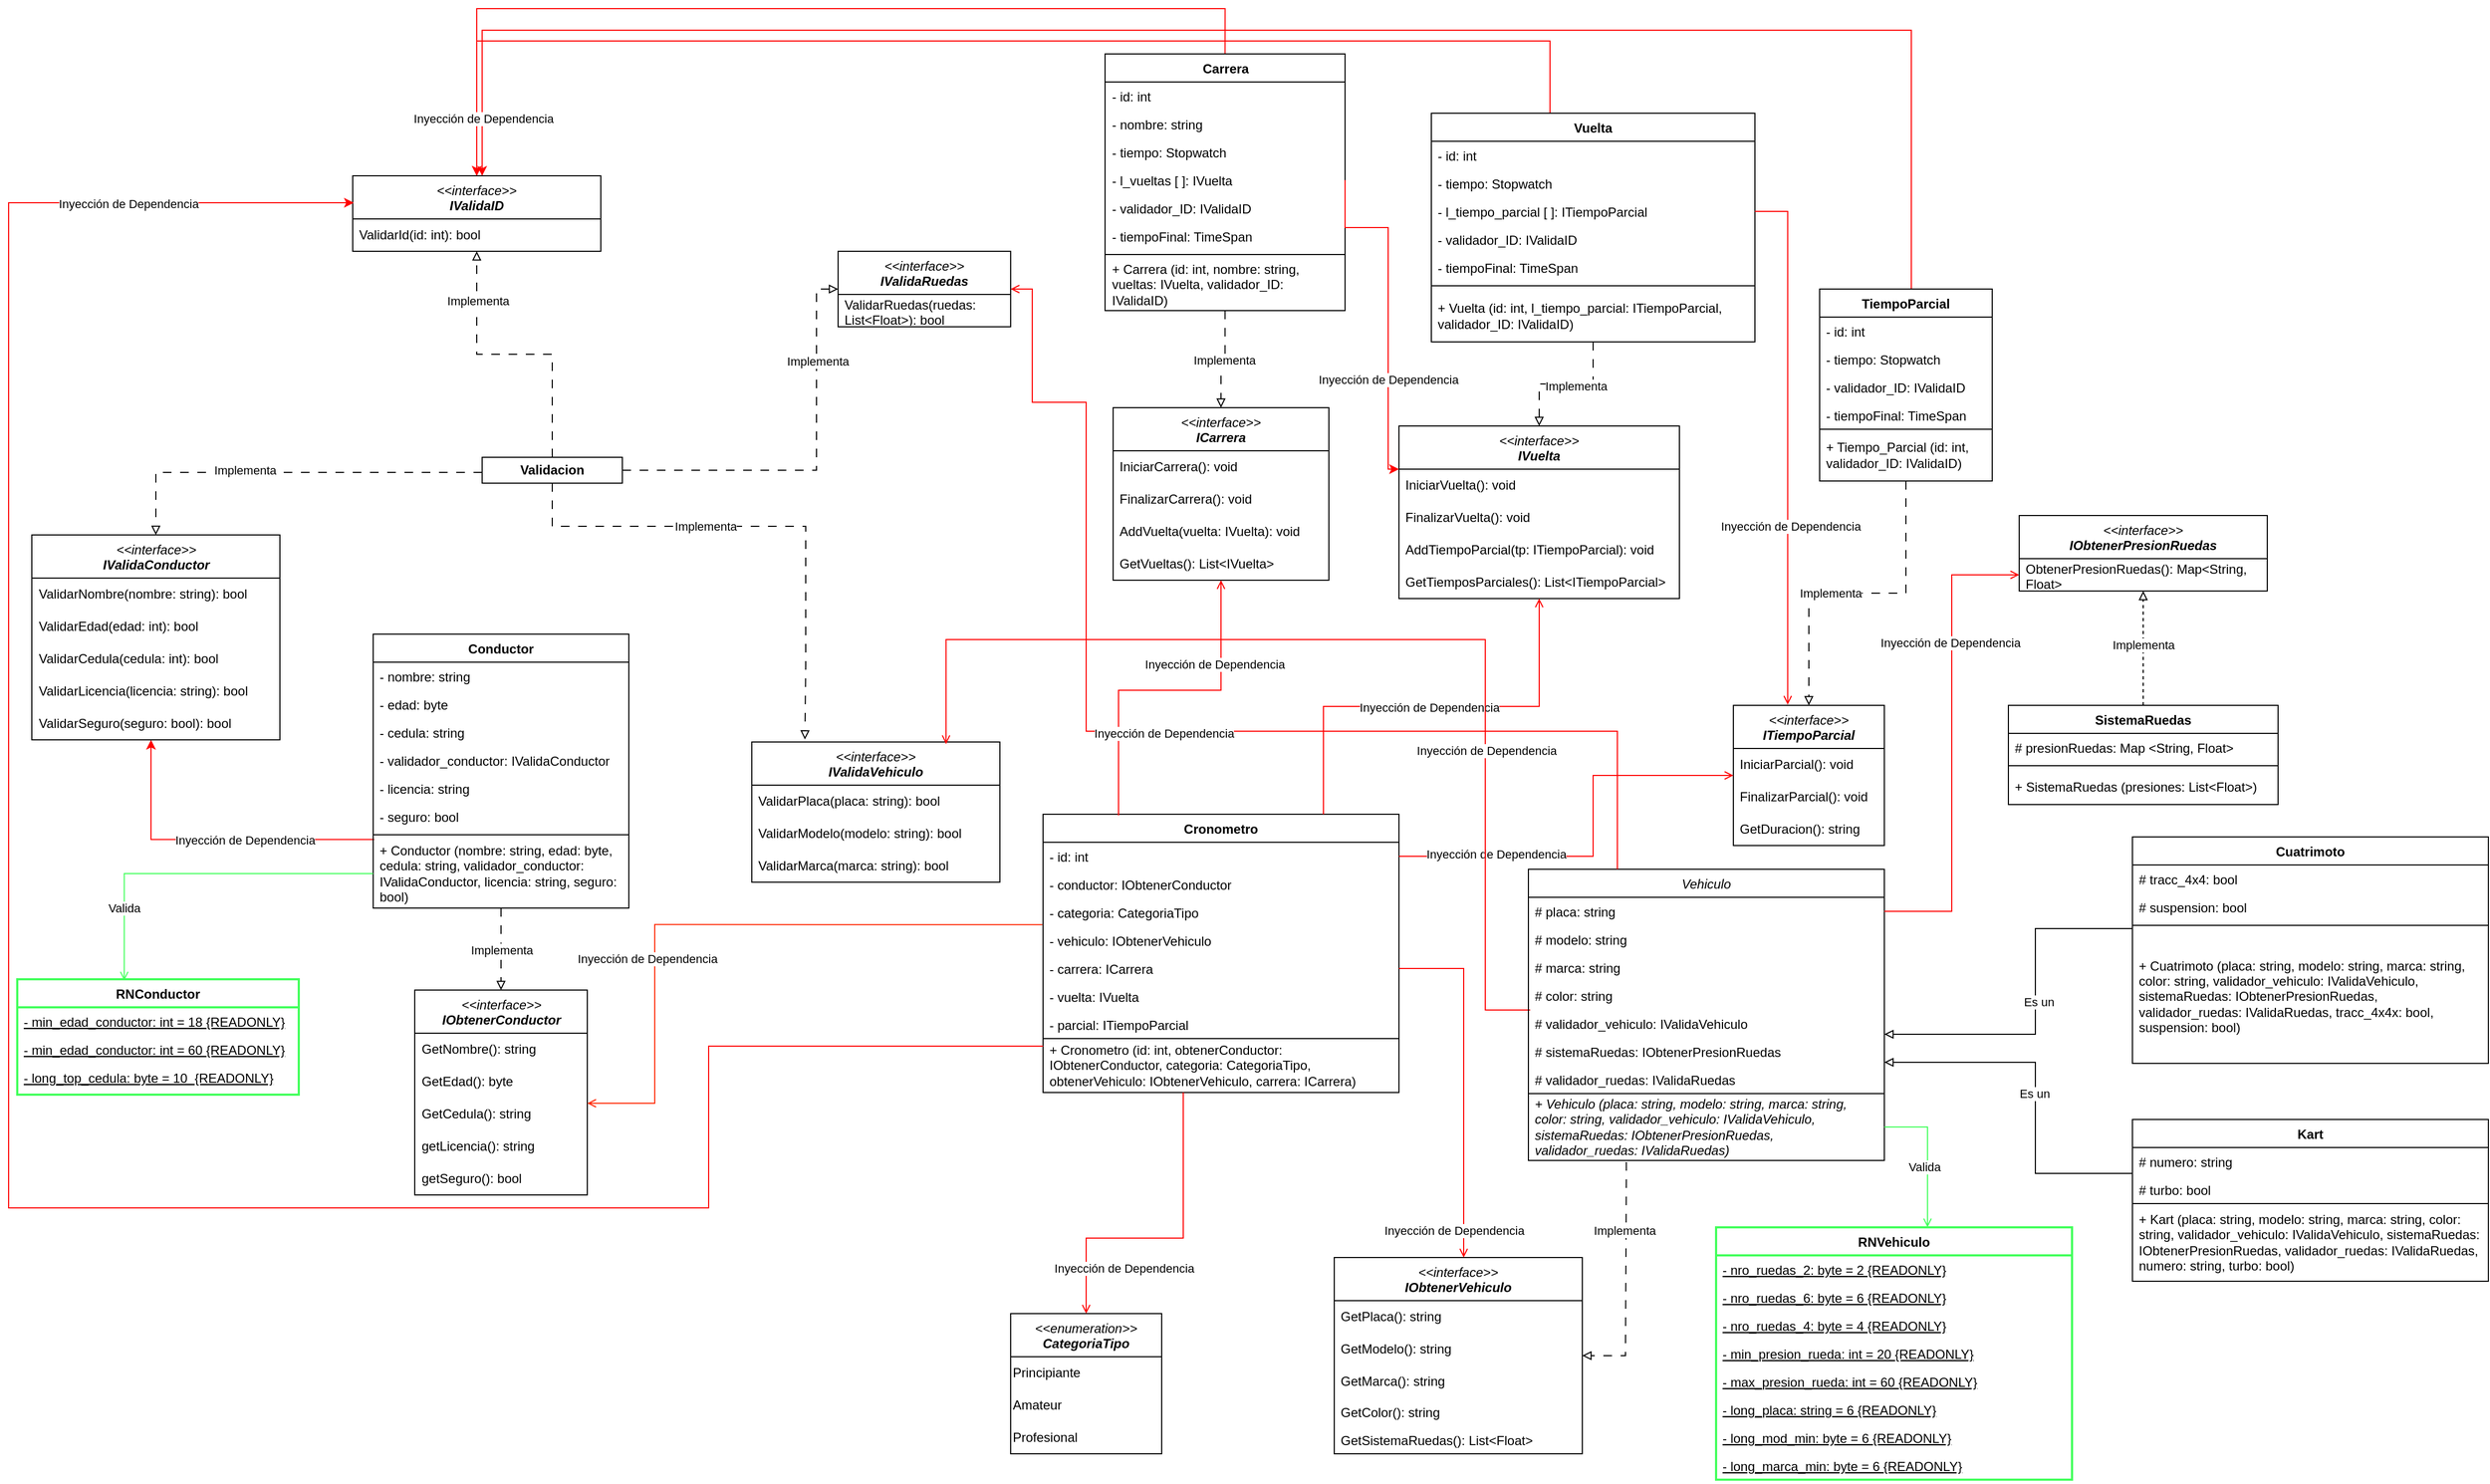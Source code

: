 <mxfile version="26.0.15">
  <diagram id="C5RBs43oDa-KdzZeNtuy" name="Page-1">
    <mxGraphModel dx="3532" dy="1988" grid="1" gridSize="10" guides="1" tooltips="1" connect="1" arrows="1" fold="1" page="1" pageScale="1" pageWidth="827" pageHeight="1169" math="0" shadow="0">
      <root>
        <mxCell id="WIyWlLk6GJQsqaUBKTNV-0" />
        <mxCell id="WIyWlLk6GJQsqaUBKTNV-1" parent="WIyWlLk6GJQsqaUBKTNV-0" />
        <mxCell id="hatl12fupfiBWz26eKPf-327" style="edgeStyle=orthogonalEdgeStyle;rounded=0;orthogonalLoop=1;jettySize=auto;html=1;endArrow=block;endFill=0;dashed=1;dashPattern=8 8;entryX=1;entryY=0.5;entryDx=0;entryDy=0;exitX=0.275;exitY=1.024;exitDx=0;exitDy=0;exitPerimeter=0;" parent="WIyWlLk6GJQsqaUBKTNV-1" source="trOyKD5YnsshiUh5B0Qp-8" target="hatl12fupfiBWz26eKPf-314" edge="1">
          <mxGeometry relative="1" as="geometry">
            <mxPoint x="-10" y="40" as="sourcePoint" />
            <Array as="points">
              <mxPoint x="1" y="40" />
              <mxPoint y="209" />
            </Array>
          </mxGeometry>
        </mxCell>
        <mxCell id="hatl12fupfiBWz26eKPf-328" value="Implementa" style="edgeLabel;html=1;align=center;verticalAlign=middle;resizable=0;points=[];" parent="hatl12fupfiBWz26eKPf-327" vertex="1" connectable="0">
          <mxGeometry x="-0.414" y="-1" relative="1" as="geometry">
            <mxPoint as="offset" />
          </mxGeometry>
        </mxCell>
        <mxCell id="Lkfl49OdRVO4uloNEOSe-106" style="edgeStyle=orthogonalEdgeStyle;rounded=0;orthogonalLoop=1;jettySize=auto;html=1;exitX=0.5;exitY=0;exitDx=0;exitDy=0;entryX=0.5;entryY=0;entryDx=0;entryDy=0;strokeColor=light-dark(#FF0000,#FFFFFF);" parent="WIyWlLk6GJQsqaUBKTNV-1" source="hatl12fupfiBWz26eKPf-253" target="Lkfl49OdRVO4uloNEOSe-34" edge="1">
          <mxGeometry relative="1" as="geometry">
            <Array as="points">
              <mxPoint x="-371" y="-1040" />
              <mxPoint x="-1065" y="-1040" />
            </Array>
          </mxGeometry>
        </mxCell>
        <mxCell id="trOyKD5YnsshiUh5B0Qp-130" style="edgeStyle=orthogonalEdgeStyle;rounded=0;orthogonalLoop=1;jettySize=auto;html=1;entryX=0.5;entryY=0;entryDx=0;entryDy=0;endArrow=block;endFill=0;dashed=1;dashPattern=8 8;" parent="WIyWlLk6GJQsqaUBKTNV-1" source="hatl12fupfiBWz26eKPf-253" target="hatl12fupfiBWz26eKPf-306" edge="1">
          <mxGeometry relative="1" as="geometry" />
        </mxCell>
        <mxCell id="trOyKD5YnsshiUh5B0Qp-131" value="Implementa" style="edgeLabel;html=1;align=center;verticalAlign=middle;resizable=0;points=[];" parent="trOyKD5YnsshiUh5B0Qp-130" vertex="1" connectable="0">
          <mxGeometry x="-0.014" y="1" relative="1" as="geometry">
            <mxPoint as="offset" />
          </mxGeometry>
        </mxCell>
        <mxCell id="hatl12fupfiBWz26eKPf-253" value="Carrera" style="swimlane;fontStyle=1;align=center;verticalAlign=top;childLayout=stackLayout;horizontal=1;startSize=26;horizontalStack=0;resizeParent=1;resizeParentMax=0;resizeLast=0;collapsible=1;marginBottom=0;whiteSpace=wrap;html=1;" parent="WIyWlLk6GJQsqaUBKTNV-1" vertex="1">
          <mxGeometry x="-482.5" y="-998" width="222.5" height="238" as="geometry">
            <mxRectangle x="-482.5" y="-998" width="80" height="30" as="alternateBounds" />
          </mxGeometry>
        </mxCell>
        <mxCell id="hatl12fupfiBWz26eKPf-254" value="- id: int&lt;div&gt;&lt;br&gt;&lt;/div&gt;" style="text;strokeColor=none;fillColor=none;align=left;verticalAlign=top;spacingLeft=4;spacingRight=4;overflow=hidden;rotatable=0;points=[[0,0.5],[1,0.5]];portConstraint=eastwest;whiteSpace=wrap;html=1;" parent="hatl12fupfiBWz26eKPf-253" vertex="1">
          <mxGeometry y="26" width="222.5" height="26" as="geometry" />
        </mxCell>
        <mxCell id="hatl12fupfiBWz26eKPf-255" value="- nombre: string" style="text;strokeColor=none;fillColor=none;align=left;verticalAlign=top;spacingLeft=4;spacingRight=4;overflow=hidden;rotatable=0;points=[[0,0.5],[1,0.5]];portConstraint=eastwest;whiteSpace=wrap;html=1;" parent="hatl12fupfiBWz26eKPf-253" vertex="1">
          <mxGeometry y="52" width="222.5" height="26" as="geometry" />
        </mxCell>
        <mxCell id="GWvQ3RDNYcK0K94UqRXI-0" value="- tiempo: Stopwatch&lt;span style=&quot;white-space: pre;&quot;&gt;&#x9;&lt;/span&gt;" style="text;strokeColor=none;fillColor=none;align=left;verticalAlign=top;spacingLeft=4;spacingRight=4;overflow=hidden;rotatable=0;points=[[0,0.5],[1,0.5]];portConstraint=eastwest;whiteSpace=wrap;html=1;" parent="hatl12fupfiBWz26eKPf-253" vertex="1">
          <mxGeometry y="78" width="222.5" height="26" as="geometry" />
        </mxCell>
        <mxCell id="hatl12fupfiBWz26eKPf-256" value="- l_vueltas [ ]: IVuelta" style="text;strokeColor=none;fillColor=none;align=left;verticalAlign=top;spacingLeft=4;spacingRight=4;overflow=hidden;rotatable=0;points=[[0,0.5],[1,0.5]];portConstraint=eastwest;whiteSpace=wrap;html=1;" parent="hatl12fupfiBWz26eKPf-253" vertex="1">
          <mxGeometry y="104" width="222.5" height="26" as="geometry" />
        </mxCell>
        <mxCell id="trOyKD5YnsshiUh5B0Qp-129" value="- validador_ID: IValidaID" style="text;strokeColor=none;fillColor=none;align=left;verticalAlign=top;spacingLeft=4;spacingRight=4;overflow=hidden;rotatable=0;points=[[0,0.5],[1,0.5]];portConstraint=eastwest;whiteSpace=wrap;html=1;" parent="hatl12fupfiBWz26eKPf-253" vertex="1">
          <mxGeometry y="130" width="222.5" height="26" as="geometry" />
        </mxCell>
        <mxCell id="W1rpEhlI8yjENjGjzUXG-1" value="- tiempoFinal: TimeSpan" style="text;strokeColor=none;fillColor=none;align=left;verticalAlign=top;spacingLeft=4;spacingRight=4;overflow=hidden;rotatable=0;points=[[0,0.5],[1,0.5]];portConstraint=eastwest;whiteSpace=wrap;html=1;" parent="hatl12fupfiBWz26eKPf-253" vertex="1">
          <mxGeometry y="156" width="222.5" height="26" as="geometry" />
        </mxCell>
        <mxCell id="hatl12fupfiBWz26eKPf-257" value="" style="line;strokeWidth=1;fillColor=none;align=left;verticalAlign=middle;spacingTop=-1;spacingLeft=3;spacingRight=3;rotatable=0;labelPosition=right;points=[];portConstraint=eastwest;strokeColor=inherit;" parent="hatl12fupfiBWz26eKPf-253" vertex="1">
          <mxGeometry y="182" width="222.5" height="8" as="geometry" />
        </mxCell>
        <mxCell id="hatl12fupfiBWz26eKPf-258" value="+ Carrera (id: int, nombre: string, vueltas: IVuelta, validador_ID: IValidaID)" style="text;strokeColor=none;fillColor=none;align=left;verticalAlign=middle;spacingLeft=4;spacingRight=4;overflow=hidden;rotatable=0;points=[[0,0.5],[1,0.5]];portConstraint=eastwest;whiteSpace=wrap;html=1;" parent="hatl12fupfiBWz26eKPf-253" vertex="1">
          <mxGeometry y="190" width="222.5" height="48" as="geometry" />
        </mxCell>
        <mxCell id="hatl12fupfiBWz26eKPf-334" style="edgeStyle=orthogonalEdgeStyle;rounded=0;orthogonalLoop=1;jettySize=auto;html=1;endArrow=block;endFill=0;dashed=1;dashPattern=8 8;" parent="WIyWlLk6GJQsqaUBKTNV-1" source="hatl12fupfiBWz26eKPf-261" target="hatl12fupfiBWz26eKPf-308" edge="1">
          <mxGeometry relative="1" as="geometry">
            <mxPoint x="-64.923" y="-680.0" as="targetPoint" />
          </mxGeometry>
        </mxCell>
        <mxCell id="hatl12fupfiBWz26eKPf-335" value="Implementa" style="edgeLabel;html=1;align=center;verticalAlign=middle;resizable=0;points=[];" parent="hatl12fupfiBWz26eKPf-334" vertex="1" connectable="0">
          <mxGeometry x="-0.135" y="2" relative="1" as="geometry">
            <mxPoint as="offset" />
          </mxGeometry>
        </mxCell>
        <mxCell id="Lkfl49OdRVO4uloNEOSe-107" style="edgeStyle=orthogonalEdgeStyle;rounded=0;orthogonalLoop=1;jettySize=auto;html=1;entryX=0.5;entryY=0;entryDx=0;entryDy=0;strokeColor=light-dark(#FF0000,#FFFFFF);" parent="WIyWlLk6GJQsqaUBKTNV-1" source="hatl12fupfiBWz26eKPf-261" target="Lkfl49OdRVO4uloNEOSe-34" edge="1">
          <mxGeometry relative="1" as="geometry">
            <Array as="points">
              <mxPoint x="-70" y="-1010" />
              <mxPoint x="-1065" y="-1010" />
            </Array>
          </mxGeometry>
        </mxCell>
        <mxCell id="hatl12fupfiBWz26eKPf-261" value="Vuelta" style="swimlane;fontStyle=1;align=center;verticalAlign=top;childLayout=stackLayout;horizontal=1;startSize=26;horizontalStack=0;resizeParent=1;resizeParentMax=0;resizeLast=0;collapsible=1;marginBottom=0;whiteSpace=wrap;html=1;" parent="WIyWlLk6GJQsqaUBKTNV-1" vertex="1">
          <mxGeometry x="-180" y="-943" width="300" height="212" as="geometry">
            <mxRectangle x="-180" y="-943" width="70" height="30" as="alternateBounds" />
          </mxGeometry>
        </mxCell>
        <mxCell id="hatl12fupfiBWz26eKPf-262" value="- id: int&lt;div&gt;&lt;br&gt;&lt;/div&gt;" style="text;strokeColor=none;fillColor=none;align=left;verticalAlign=top;spacingLeft=4;spacingRight=4;overflow=hidden;rotatable=0;points=[[0,0.5],[1,0.5]];portConstraint=eastwest;whiteSpace=wrap;html=1;" parent="hatl12fupfiBWz26eKPf-261" vertex="1">
          <mxGeometry y="26" width="300" height="26" as="geometry" />
        </mxCell>
        <mxCell id="hatl12fupfiBWz26eKPf-263" value="- tiempo: Stopwatch" style="text;strokeColor=none;fillColor=none;align=left;verticalAlign=top;spacingLeft=4;spacingRight=4;overflow=hidden;rotatable=0;points=[[0,0.5],[1,0.5]];portConstraint=eastwest;whiteSpace=wrap;html=1;" parent="hatl12fupfiBWz26eKPf-261" vertex="1">
          <mxGeometry y="52" width="300" height="26" as="geometry" />
        </mxCell>
        <mxCell id="hatl12fupfiBWz26eKPf-265" value="- l_tiempo_parcial [ ]: ITiempoParcial" style="text;strokeColor=none;fillColor=none;align=left;verticalAlign=top;spacingLeft=4;spacingRight=4;overflow=hidden;rotatable=0;points=[[0,0.5],[1,0.5]];portConstraint=eastwest;whiteSpace=wrap;html=1;" parent="hatl12fupfiBWz26eKPf-261" vertex="1">
          <mxGeometry y="78" width="300" height="26" as="geometry" />
        </mxCell>
        <mxCell id="trOyKD5YnsshiUh5B0Qp-133" value="- validador_ID: IValidaID" style="text;strokeColor=none;fillColor=none;align=left;verticalAlign=top;spacingLeft=4;spacingRight=4;overflow=hidden;rotatable=0;points=[[0,0.5],[1,0.5]];portConstraint=eastwest;whiteSpace=wrap;html=1;" parent="hatl12fupfiBWz26eKPf-261" vertex="1">
          <mxGeometry y="104" width="300" height="26" as="geometry" />
        </mxCell>
        <mxCell id="W1rpEhlI8yjENjGjzUXG-0" value="- tiempoFinal: TimeSpan" style="text;strokeColor=none;fillColor=none;align=left;verticalAlign=top;spacingLeft=4;spacingRight=4;overflow=hidden;rotatable=0;points=[[0,0.5],[1,0.5]];portConstraint=eastwest;whiteSpace=wrap;html=1;" parent="hatl12fupfiBWz26eKPf-261" vertex="1">
          <mxGeometry y="130" width="300" height="26" as="geometry" />
        </mxCell>
        <mxCell id="hatl12fupfiBWz26eKPf-266" value="" style="line;strokeWidth=1;fillColor=none;align=left;verticalAlign=middle;spacingTop=-1;spacingLeft=3;spacingRight=3;rotatable=0;labelPosition=right;points=[];portConstraint=eastwest;strokeColor=inherit;" parent="hatl12fupfiBWz26eKPf-261" vertex="1">
          <mxGeometry y="156" width="300" height="8" as="geometry" />
        </mxCell>
        <mxCell id="hatl12fupfiBWz26eKPf-267" value="+ Vuelta (id: int, l_tiempo_parcial: ITiempoParcial, validador_ID: IValidaID)" style="text;strokeColor=none;fillColor=none;align=left;verticalAlign=middle;spacingLeft=4;spacingRight=4;overflow=hidden;rotatable=0;points=[[0,0.5],[1,0.5]];portConstraint=eastwest;whiteSpace=wrap;html=1;" parent="hatl12fupfiBWz26eKPf-261" vertex="1">
          <mxGeometry y="164" width="300" height="48" as="geometry" />
        </mxCell>
        <mxCell id="hatl12fupfiBWz26eKPf-330" style="edgeStyle=orthogonalEdgeStyle;rounded=0;orthogonalLoop=1;jettySize=auto;html=1;dashed=1;dashPattern=8 8;endArrow=block;endFill=0;entryX=0.5;entryY=0;entryDx=0;entryDy=0;" parent="WIyWlLk6GJQsqaUBKTNV-1" source="hatl12fupfiBWz26eKPf-268" target="hatl12fupfiBWz26eKPf-310" edge="1">
          <mxGeometry relative="1" as="geometry">
            <mxPoint x="220.077" y="-540.0" as="targetPoint" />
          </mxGeometry>
        </mxCell>
        <mxCell id="hatl12fupfiBWz26eKPf-336" value="Implementa" style="edgeLabel;html=1;align=center;verticalAlign=middle;resizable=0;points=[];" parent="hatl12fupfiBWz26eKPf-330" vertex="1" connectable="0">
          <mxGeometry x="0.171" relative="1" as="geometry">
            <mxPoint as="offset" />
          </mxGeometry>
        </mxCell>
        <mxCell id="Lkfl49OdRVO4uloNEOSe-108" style="edgeStyle=orthogonalEdgeStyle;rounded=0;orthogonalLoop=1;jettySize=auto;html=1;strokeColor=light-dark(#FF0000,#FFFFFF);exitX=0.5;exitY=0;exitDx=0;exitDy=0;" parent="WIyWlLk6GJQsqaUBKTNV-1" source="hatl12fupfiBWz26eKPf-268" target="Lkfl49OdRVO4uloNEOSe-34" edge="1">
          <mxGeometry relative="1" as="geometry">
            <Array as="points">
              <mxPoint x="265" y="-780" />
              <mxPoint x="265" y="-1020" />
              <mxPoint x="-1060" y="-1020" />
            </Array>
            <mxPoint x="265.0" y="-800" as="sourcePoint" />
            <mxPoint x="-1060" y="-905" as="targetPoint" />
          </mxGeometry>
        </mxCell>
        <mxCell id="Lkfl49OdRVO4uloNEOSe-109" value="Inyección de Dependencia" style="edgeLabel;html=1;align=center;verticalAlign=middle;resizable=0;points=[];" parent="Lkfl49OdRVO4uloNEOSe-108" vertex="1" connectable="0">
          <mxGeometry x="0.938" y="1" relative="1" as="geometry">
            <mxPoint as="offset" />
          </mxGeometry>
        </mxCell>
        <mxCell id="hatl12fupfiBWz26eKPf-268" value="TiempoParcial" style="swimlane;fontStyle=1;align=center;verticalAlign=top;childLayout=stackLayout;horizontal=1;startSize=26;horizontalStack=0;resizeParent=1;resizeParentMax=0;resizeLast=0;collapsible=1;marginBottom=0;whiteSpace=wrap;html=1;" parent="WIyWlLk6GJQsqaUBKTNV-1" vertex="1">
          <mxGeometry x="180" y="-780" width="160" height="178" as="geometry">
            <mxRectangle x="180" y="-780" width="120" height="30" as="alternateBounds" />
          </mxGeometry>
        </mxCell>
        <mxCell id="hatl12fupfiBWz26eKPf-269" value="- id: int&lt;div&gt;&lt;br&gt;&lt;/div&gt;" style="text;strokeColor=none;fillColor=none;align=left;verticalAlign=top;spacingLeft=4;spacingRight=4;overflow=hidden;rotatable=0;points=[[0,0.5],[1,0.5]];portConstraint=eastwest;whiteSpace=wrap;html=1;" parent="hatl12fupfiBWz26eKPf-268" vertex="1">
          <mxGeometry y="26" width="160" height="26" as="geometry" />
        </mxCell>
        <mxCell id="hatl12fupfiBWz26eKPf-270" value="- tiempo: Stopwatch" style="text;strokeColor=none;fillColor=none;align=left;verticalAlign=top;spacingLeft=4;spacingRight=4;overflow=hidden;rotatable=0;points=[[0,0.5],[1,0.5]];portConstraint=eastwest;whiteSpace=wrap;html=1;" parent="hatl12fupfiBWz26eKPf-268" vertex="1">
          <mxGeometry y="52" width="160" height="26" as="geometry" />
        </mxCell>
        <mxCell id="ZUGSsDNtFmgLdZ3-XlYe-1" value="- validador_ID: IValidaID" style="text;strokeColor=none;fillColor=none;align=left;verticalAlign=top;spacingLeft=4;spacingRight=4;overflow=hidden;rotatable=0;points=[[0,0.5],[1,0.5]];portConstraint=eastwest;whiteSpace=wrap;html=1;" parent="hatl12fupfiBWz26eKPf-268" vertex="1">
          <mxGeometry y="78" width="160" height="26" as="geometry" />
        </mxCell>
        <mxCell id="W1rpEhlI8yjENjGjzUXG-2" value="- tiempoFinal: TimeSpan" style="text;strokeColor=none;fillColor=none;align=left;verticalAlign=top;spacingLeft=4;spacingRight=4;overflow=hidden;rotatable=0;points=[[0,0.5],[1,0.5]];portConstraint=eastwest;whiteSpace=wrap;html=1;" parent="hatl12fupfiBWz26eKPf-268" vertex="1">
          <mxGeometry y="104" width="160" height="26" as="geometry" />
        </mxCell>
        <mxCell id="hatl12fupfiBWz26eKPf-273" value="+ Tiempo_Parcial (id: int, validador_ID: IValidaID)" style="text;strokeColor=default;fillColor=none;align=left;verticalAlign=middle;spacingLeft=4;spacingRight=4;overflow=hidden;rotatable=0;points=[[0,0.5],[1,0.5]];portConstraint=eastwest;whiteSpace=wrap;html=1;" parent="hatl12fupfiBWz26eKPf-268" vertex="1">
          <mxGeometry y="130" width="160" height="48" as="geometry" />
        </mxCell>
        <mxCell id="hatl12fupfiBWz26eKPf-274" value="Cronometro" style="swimlane;fontStyle=1;align=center;verticalAlign=top;childLayout=stackLayout;horizontal=1;startSize=26;horizontalStack=0;resizeParent=1;resizeLast=0;collapsible=1;marginBottom=0;rounded=0;shadow=0;strokeWidth=1;" parent="WIyWlLk6GJQsqaUBKTNV-1" vertex="1">
          <mxGeometry x="-540" y="-293" width="330" height="258" as="geometry">
            <mxRectangle x="-540" y="-293" width="160" height="26" as="alternateBounds" />
          </mxGeometry>
        </mxCell>
        <mxCell id="hatl12fupfiBWz26eKPf-275" value="- id: int    " style="text;align=left;verticalAlign=top;spacingLeft=4;spacingRight=4;overflow=hidden;rotatable=0;points=[[0,0.5],[1,0.5]];portConstraint=eastwest;" parent="hatl12fupfiBWz26eKPf-274" vertex="1">
          <mxGeometry y="26" width="330" height="26" as="geometry" />
        </mxCell>
        <mxCell id="hatl12fupfiBWz26eKPf-277" value="- conductor: IObtenerConductor" style="text;align=left;verticalAlign=top;spacingLeft=4;spacingRight=4;overflow=hidden;rotatable=0;points=[[0,0.5],[1,0.5]];portConstraint=eastwest;rounded=0;shadow=0;html=0;" parent="hatl12fupfiBWz26eKPf-274" vertex="1">
          <mxGeometry y="52" width="330" height="26" as="geometry" />
        </mxCell>
        <mxCell id="hatl12fupfiBWz26eKPf-278" value="- categoria: CategoriaTipo" style="text;align=left;verticalAlign=top;spacingLeft=4;spacingRight=4;overflow=hidden;rotatable=0;points=[[0,0.5],[1,0.5]];portConstraint=eastwest;" parent="hatl12fupfiBWz26eKPf-274" vertex="1">
          <mxGeometry y="78" width="330" height="26" as="geometry" />
        </mxCell>
        <mxCell id="hatl12fupfiBWz26eKPf-279" value="- vehiculo: IObtenerVehiculo" style="text;align=left;verticalAlign=top;spacingLeft=4;spacingRight=4;overflow=hidden;rotatable=0;points=[[0,0.5],[1,0.5]];portConstraint=eastwest;" parent="hatl12fupfiBWz26eKPf-274" vertex="1">
          <mxGeometry y="104" width="330" height="26" as="geometry" />
        </mxCell>
        <mxCell id="hatl12fupfiBWz26eKPf-280" value="- carrera: ICarrera" style="text;align=left;verticalAlign=top;spacingLeft=4;spacingRight=4;overflow=hidden;rotatable=0;points=[[0,0.5],[1,0.5]];portConstraint=eastwest;" parent="hatl12fupfiBWz26eKPf-274" vertex="1">
          <mxGeometry y="130" width="330" height="26" as="geometry" />
        </mxCell>
        <mxCell id="Lkfl49OdRVO4uloNEOSe-80" value="- vuelta: IVuelta" style="text;align=left;verticalAlign=top;spacingLeft=4;spacingRight=4;overflow=hidden;rotatable=0;points=[[0,0.5],[1,0.5]];portConstraint=eastwest;" parent="hatl12fupfiBWz26eKPf-274" vertex="1">
          <mxGeometry y="156" width="330" height="26" as="geometry" />
        </mxCell>
        <mxCell id="Lkfl49OdRVO4uloNEOSe-90" value="- parcial: ITiempoParcial" style="text;align=left;verticalAlign=top;spacingLeft=4;spacingRight=4;overflow=hidden;rotatable=0;points=[[0,0.5],[1,0.5]];portConstraint=eastwest;" parent="hatl12fupfiBWz26eKPf-274" vertex="1">
          <mxGeometry y="182" width="330" height="26" as="geometry" />
        </mxCell>
        <mxCell id="hatl12fupfiBWz26eKPf-281" value="+ Cronometro (id: int, obtenerConductor: IObtenerConductor, categoria: CategoriaTipo, obtenerVehiculo: IObtenerVehiculo, carrera: ICarrera)" style="text;align=left;verticalAlign=middle;spacingLeft=4;spacingRight=4;overflow=hidden;rotatable=0;points=[[0,0.5],[1,0.5]];portConstraint=eastwest;strokeColor=default;fontStyle=0;whiteSpace=wrap;" parent="hatl12fupfiBWz26eKPf-274" vertex="1">
          <mxGeometry y="208" width="330" height="50" as="geometry" />
        </mxCell>
        <mxCell id="hatl12fupfiBWz26eKPf-306" value="&lt;i&gt;&amp;lt;&amp;lt;interface&amp;gt;&amp;gt;&lt;br&gt;&lt;b&gt;ICarrera&lt;/b&gt;&lt;/i&gt;" style="swimlane;fontStyle=0;align=center;verticalAlign=top;childLayout=stackLayout;horizontal=1;startSize=40;horizontalStack=0;resizeParent=1;resizeParentMax=0;resizeLast=0;collapsible=0;marginBottom=0;html=1;whiteSpace=wrap;" parent="WIyWlLk6GJQsqaUBKTNV-1" vertex="1">
          <mxGeometry x="-475" y="-670" width="200" height="160" as="geometry" />
        </mxCell>
        <mxCell id="Lkfl49OdRVO4uloNEOSe-81" value="IniciarCarrera(): void" style="text;html=1;strokeColor=none;fillColor=none;align=left;verticalAlign=middle;spacingLeft=4;spacingRight=4;overflow=hidden;rotatable=0;points=[[0,0.5],[1,0.5]];portConstraint=eastwest;whiteSpace=wrap;" parent="hatl12fupfiBWz26eKPf-306" vertex="1">
          <mxGeometry y="40" width="200" height="30" as="geometry" />
        </mxCell>
        <mxCell id="Lkfl49OdRVO4uloNEOSe-82" value="FinalizarCarrera(): void" style="text;html=1;strokeColor=none;fillColor=none;align=left;verticalAlign=middle;spacingLeft=4;spacingRight=4;overflow=hidden;rotatable=0;points=[[0,0.5],[1,0.5]];portConstraint=eastwest;whiteSpace=wrap;" parent="hatl12fupfiBWz26eKPf-306" vertex="1">
          <mxGeometry y="70" width="200" height="30" as="geometry" />
        </mxCell>
        <mxCell id="Lkfl49OdRVO4uloNEOSe-44" value="AddVuelta(vuelta: IVuelta): void" style="text;html=1;strokeColor=none;fillColor=none;align=left;verticalAlign=middle;spacingLeft=4;spacingRight=4;overflow=hidden;rotatable=0;points=[[0,0.5],[1,0.5]];portConstraint=eastwest;whiteSpace=wrap;" parent="hatl12fupfiBWz26eKPf-306" vertex="1">
          <mxGeometry y="100" width="200" height="30" as="geometry" />
        </mxCell>
        <mxCell id="Lkfl49OdRVO4uloNEOSe-1" value="GetVueltas(): List&amp;lt;IVuelta&amp;gt;" style="text;html=1;strokeColor=none;fillColor=none;align=left;verticalAlign=middle;spacingLeft=4;spacingRight=4;overflow=hidden;rotatable=0;points=[[0,0.5],[1,0.5]];portConstraint=eastwest;whiteSpace=wrap;" parent="hatl12fupfiBWz26eKPf-306" vertex="1">
          <mxGeometry y="130" width="200" height="30" as="geometry" />
        </mxCell>
        <mxCell id="hatl12fupfiBWz26eKPf-308" value="&lt;i&gt;&amp;lt;&amp;lt;interface&amp;gt;&amp;gt;&lt;br&gt;&lt;b&gt;IVuelta&lt;/b&gt;&lt;/i&gt;" style="swimlane;fontStyle=0;align=center;verticalAlign=top;childLayout=stackLayout;horizontal=1;startSize=40;horizontalStack=0;resizeParent=1;resizeParentMax=0;resizeLast=0;collapsible=0;marginBottom=0;html=1;whiteSpace=wrap;" parent="WIyWlLk6GJQsqaUBKTNV-1" vertex="1">
          <mxGeometry x="-210" y="-653" width="260" height="160" as="geometry" />
        </mxCell>
        <mxCell id="Lkfl49OdRVO4uloNEOSe-83" value="IniciarVuelta(): void" style="text;html=1;strokeColor=none;fillColor=none;align=left;verticalAlign=middle;spacingLeft=4;spacingRight=4;overflow=hidden;rotatable=0;points=[[0,0.5],[1,0.5]];portConstraint=eastwest;whiteSpace=wrap;" parent="hatl12fupfiBWz26eKPf-308" vertex="1">
          <mxGeometry y="40" width="260" height="30" as="geometry" />
        </mxCell>
        <mxCell id="Lkfl49OdRVO4uloNEOSe-84" value="FinalizarVuelta(): void" style="text;html=1;strokeColor=none;fillColor=none;align=left;verticalAlign=middle;spacingLeft=4;spacingRight=4;overflow=hidden;rotatable=0;points=[[0,0.5],[1,0.5]];portConstraint=eastwest;whiteSpace=wrap;" parent="hatl12fupfiBWz26eKPf-308" vertex="1">
          <mxGeometry y="70" width="260" height="30" as="geometry" />
        </mxCell>
        <mxCell id="hatl12fupfiBWz26eKPf-309" value="AddTiempoParcial(tp: ITiempoParcial): void&amp;nbsp;" style="text;html=1;strokeColor=none;fillColor=none;align=left;verticalAlign=middle;spacingLeft=4;spacingRight=4;overflow=hidden;rotatable=0;points=[[0,0.5],[1,0.5]];portConstraint=eastwest;whiteSpace=wrap;" parent="hatl12fupfiBWz26eKPf-308" vertex="1">
          <mxGeometry y="100" width="260" height="30" as="geometry" />
        </mxCell>
        <mxCell id="Lkfl49OdRVO4uloNEOSe-4" value="GetTiemposParciales(): List&amp;lt;ITiempoParcial&amp;gt;" style="text;html=1;strokeColor=none;fillColor=none;align=left;verticalAlign=middle;spacingLeft=4;spacingRight=4;overflow=hidden;rotatable=0;points=[[0,0.5],[1,0.5]];portConstraint=eastwest;whiteSpace=wrap;" parent="hatl12fupfiBWz26eKPf-308" vertex="1">
          <mxGeometry y="130" width="260" height="30" as="geometry" />
        </mxCell>
        <mxCell id="hatl12fupfiBWz26eKPf-310" value="&lt;i&gt;&amp;lt;&amp;lt;interface&amp;gt;&amp;gt;&lt;br&gt;&lt;b&gt;ITiempoParcial&lt;/b&gt;&lt;/i&gt;" style="swimlane;fontStyle=0;align=center;verticalAlign=top;childLayout=stackLayout;horizontal=1;startSize=40;horizontalStack=0;resizeParent=1;resizeParentMax=0;resizeLast=0;collapsible=0;marginBottom=0;html=1;whiteSpace=wrap;" parent="WIyWlLk6GJQsqaUBKTNV-1" vertex="1">
          <mxGeometry x="100" y="-394" width="140" height="130" as="geometry" />
        </mxCell>
        <mxCell id="Lkfl49OdRVO4uloNEOSe-87" value="IniciarParcial(): void" style="text;html=1;strokeColor=none;fillColor=none;align=left;verticalAlign=middle;spacingLeft=4;spacingRight=4;overflow=hidden;rotatable=0;points=[[0,0.5],[1,0.5]];portConstraint=eastwest;whiteSpace=wrap;" parent="hatl12fupfiBWz26eKPf-310" vertex="1">
          <mxGeometry y="40" width="140" height="30" as="geometry" />
        </mxCell>
        <mxCell id="Lkfl49OdRVO4uloNEOSe-88" value="FinalizarParcial(): void" style="text;html=1;strokeColor=none;fillColor=none;align=left;verticalAlign=middle;spacingLeft=4;spacingRight=4;overflow=hidden;rotatable=0;points=[[0,0.5],[1,0.5]];portConstraint=eastwest;whiteSpace=wrap;" parent="hatl12fupfiBWz26eKPf-310" vertex="1">
          <mxGeometry y="70" width="140" height="30" as="geometry" />
        </mxCell>
        <mxCell id="hatl12fupfiBWz26eKPf-311" value="GetDuracion(): string" style="text;html=1;strokeColor=none;fillColor=none;align=left;verticalAlign=middle;spacingLeft=4;spacingRight=4;overflow=hidden;rotatable=0;points=[[0,0.5],[1,0.5]];portConstraint=eastwest;whiteSpace=wrap;" parent="hatl12fupfiBWz26eKPf-310" vertex="1">
          <mxGeometry y="100" width="140" height="30" as="geometry" />
        </mxCell>
        <mxCell id="hatl12fupfiBWz26eKPf-314" value="&lt;i&gt;&amp;lt;&amp;lt;interface&amp;gt;&amp;gt;&lt;br&gt;&lt;b&gt;IObtenerVehiculo&lt;/b&gt;&lt;/i&gt;" style="swimlane;fontStyle=0;align=center;verticalAlign=top;childLayout=stackLayout;horizontal=1;startSize=40;horizontalStack=0;resizeParent=1;resizeParentMax=0;resizeLast=0;collapsible=0;marginBottom=0;html=1;whiteSpace=wrap;" parent="WIyWlLk6GJQsqaUBKTNV-1" vertex="1">
          <mxGeometry x="-270" y="118" width="230" height="182" as="geometry" />
        </mxCell>
        <mxCell id="hatl12fupfiBWz26eKPf-315" value="GetPlaca(): string" style="text;html=1;strokeColor=none;fillColor=none;align=left;verticalAlign=middle;spacingLeft=4;spacingRight=4;overflow=hidden;rotatable=0;points=[[0,0.5],[1,0.5]];portConstraint=eastwest;whiteSpace=wrap;" parent="hatl12fupfiBWz26eKPf-314" vertex="1">
          <mxGeometry y="40" width="230" height="30" as="geometry" />
        </mxCell>
        <mxCell id="Lkfl49OdRVO4uloNEOSe-56" value="GetModelo(): string" style="text;html=1;strokeColor=none;fillColor=none;align=left;verticalAlign=middle;spacingLeft=4;spacingRight=4;overflow=hidden;rotatable=0;points=[[0,0.5],[1,0.5]];portConstraint=eastwest;whiteSpace=wrap;" parent="hatl12fupfiBWz26eKPf-314" vertex="1">
          <mxGeometry y="70" width="230" height="30" as="geometry" />
        </mxCell>
        <mxCell id="Lkfl49OdRVO4uloNEOSe-55" value="GetMarca(): string" style="text;html=1;strokeColor=none;fillColor=none;align=left;verticalAlign=middle;spacingLeft=4;spacingRight=4;overflow=hidden;rotatable=0;points=[[0,0.5],[1,0.5]];portConstraint=eastwest;whiteSpace=wrap;" parent="hatl12fupfiBWz26eKPf-314" vertex="1">
          <mxGeometry y="100" width="230" height="30" as="geometry" />
        </mxCell>
        <mxCell id="Lkfl49OdRVO4uloNEOSe-62" value="GetColor(): string" style="text;align=left;verticalAlign=top;spacingLeft=4;spacingRight=4;overflow=hidden;rotatable=0;points=[[0,0.5],[1,0.5]];portConstraint=eastwest;strokeColor=none;" parent="hatl12fupfiBWz26eKPf-314" vertex="1">
          <mxGeometry y="130" width="230" height="26" as="geometry" />
        </mxCell>
        <mxCell id="09GV7k84vHaCjfEnIRkf-0" value="GetSistemaRuedas(): List&lt;Float&gt;" style="text;align=left;verticalAlign=top;spacingLeft=4;spacingRight=4;overflow=hidden;rotatable=0;points=[[0,0.5],[1,0.5]];portConstraint=eastwest;strokeColor=none;" parent="hatl12fupfiBWz26eKPf-314" vertex="1">
          <mxGeometry y="156" width="230" height="26" as="geometry" />
        </mxCell>
        <mxCell id="hatl12fupfiBWz26eKPf-316" value="&lt;i&gt;&amp;lt;&amp;lt;enumeration&amp;gt;&amp;gt;&lt;br&gt;&lt;b&gt;CategoriaTipo&lt;/b&gt;&lt;/i&gt;" style="swimlane;fontStyle=0;align=center;verticalAlign=top;childLayout=stackLayout;horizontal=1;startSize=40;horizontalStack=0;resizeParent=1;resizeParentMax=0;resizeLast=0;collapsible=0;marginBottom=0;html=1;whiteSpace=wrap;" parent="WIyWlLk6GJQsqaUBKTNV-1" vertex="1">
          <mxGeometry x="-570" y="170" width="140" height="130" as="geometry" />
        </mxCell>
        <mxCell id="hatl12fupfiBWz26eKPf-321" value="Principiante" style="text;html=1;align=left;verticalAlign=middle;resizable=0;points=[];autosize=1;strokeColor=none;fillColor=none;" parent="hatl12fupfiBWz26eKPf-316" vertex="1">
          <mxGeometry y="40" width="140" height="30" as="geometry" />
        </mxCell>
        <mxCell id="hatl12fupfiBWz26eKPf-322" value="Amateur" style="text;html=1;align=left;verticalAlign=middle;resizable=0;points=[];autosize=1;strokeColor=none;fillColor=none;" parent="hatl12fupfiBWz26eKPf-316" vertex="1">
          <mxGeometry y="70" width="140" height="30" as="geometry" />
        </mxCell>
        <mxCell id="hatl12fupfiBWz26eKPf-323" value="Profesional" style="text;html=1;align=left;verticalAlign=middle;resizable=0;points=[];autosize=1;strokeColor=none;fillColor=none;" parent="hatl12fupfiBWz26eKPf-316" vertex="1">
          <mxGeometry y="100" width="140" height="30" as="geometry" />
        </mxCell>
        <mxCell id="hatl12fupfiBWz26eKPf-331" style="edgeStyle=orthogonalEdgeStyle;rounded=0;orthogonalLoop=1;jettySize=auto;html=1;endArrow=open;endFill=0;strokeColor=#FF0000;" parent="WIyWlLk6GJQsqaUBKTNV-1" source="hatl12fupfiBWz26eKPf-281" target="hatl12fupfiBWz26eKPf-316" edge="1">
          <mxGeometry relative="1" as="geometry">
            <Array as="points">
              <mxPoint x="-410" y="100" />
              <mxPoint x="-500" y="100" />
            </Array>
            <mxPoint x="-410" y="50" as="sourcePoint" />
          </mxGeometry>
        </mxCell>
        <mxCell id="hatl12fupfiBWz26eKPf-332" value="Inyección de Dependencia" style="edgeLabel;html=1;align=center;verticalAlign=middle;resizable=0;points=[];" parent="hatl12fupfiBWz26eKPf-331" vertex="1" connectable="0">
          <mxGeometry x="0.36" relative="1" as="geometry">
            <mxPoint x="10" y="28" as="offset" />
          </mxGeometry>
        </mxCell>
        <mxCell id="hatl12fupfiBWz26eKPf-337" style="edgeStyle=orthogonalEdgeStyle;rounded=0;orthogonalLoop=1;jettySize=auto;html=1;endArrow=open;endFill=0;strokeColor=light-dark(#FF0000,#FFFFFF);" parent="WIyWlLk6GJQsqaUBKTNV-1" target="hatl12fupfiBWz26eKPf-306" edge="1">
          <mxGeometry relative="1" as="geometry">
            <mxPoint x="-470" y="-292" as="sourcePoint" />
            <Array as="points">
              <mxPoint x="-470" y="-292" />
              <mxPoint x="-470" y="-408" />
              <mxPoint x="-375" y="-408" />
            </Array>
          </mxGeometry>
        </mxCell>
        <mxCell id="Lkfl49OdRVO4uloNEOSe-92" value="Inyección de Dependencia" style="edgeLabel;html=1;align=center;verticalAlign=middle;resizable=0;points=[];" parent="hatl12fupfiBWz26eKPf-337" vertex="1" connectable="0">
          <mxGeometry x="0.015" y="1" relative="1" as="geometry">
            <mxPoint x="46" y="-23" as="offset" />
          </mxGeometry>
        </mxCell>
        <mxCell id="hatl12fupfiBWz26eKPf-338" style="edgeStyle=orthogonalEdgeStyle;rounded=0;orthogonalLoop=1;jettySize=auto;html=1;endArrow=open;endFill=0;strokeColor=light-dark(#FF0000,#FFFFFF);" parent="WIyWlLk6GJQsqaUBKTNV-1" source="hatl12fupfiBWz26eKPf-274" target="hatl12fupfiBWz26eKPf-308" edge="1">
          <mxGeometry relative="1" as="geometry">
            <mxPoint x="-310" y="-290" as="sourcePoint" />
            <Array as="points">
              <mxPoint x="-280" y="-393" />
              <mxPoint x="-80" y="-393" />
            </Array>
          </mxGeometry>
        </mxCell>
        <mxCell id="Lkfl49OdRVO4uloNEOSe-93" value="Inyección de Dependencia" style="edgeLabel;html=1;align=center;verticalAlign=middle;resizable=0;points=[];" parent="hatl12fupfiBWz26eKPf-338" vertex="1" connectable="0">
          <mxGeometry x="-0.011" y="-1" relative="1" as="geometry">
            <mxPoint as="offset" />
          </mxGeometry>
        </mxCell>
        <mxCell id="Lkfl49OdRVO4uloNEOSe-39" style="edgeStyle=orthogonalEdgeStyle;rounded=0;orthogonalLoop=1;jettySize=auto;html=1;dashed=1;dashPattern=8 8;endArrow=block;endFill=0;" parent="WIyWlLk6GJQsqaUBKTNV-1" source="Lkfl49OdRVO4uloNEOSe-26" target="Lkfl49OdRVO4uloNEOSe-34" edge="1">
          <mxGeometry relative="1" as="geometry" />
        </mxCell>
        <mxCell id="mQ9G40i_1Px9WaJOaRnx-9" value="Implementa" style="edgeLabel;html=1;align=center;verticalAlign=middle;resizable=0;points=[];" parent="Lkfl49OdRVO4uloNEOSe-39" vertex="1" connectable="0">
          <mxGeometry x="0.648" y="-1" relative="1" as="geometry">
            <mxPoint as="offset" />
          </mxGeometry>
        </mxCell>
        <mxCell id="trOyKD5YnsshiUh5B0Qp-16" style="edgeStyle=orthogonalEdgeStyle;rounded=0;orthogonalLoop=1;jettySize=auto;html=1;entryX=0;entryY=0.5;entryDx=0;entryDy=0;endArrow=block;endFill=0;dashed=1;dashPattern=8 8;" parent="WIyWlLk6GJQsqaUBKTNV-1" source="Lkfl49OdRVO4uloNEOSe-26" target="trOyKD5YnsshiUh5B0Qp-10" edge="1">
          <mxGeometry relative="1" as="geometry">
            <mxPoint x="-740" y="-680" as="targetPoint" />
            <Array as="points">
              <mxPoint x="-750" y="-612" />
              <mxPoint x="-750" y="-780" />
            </Array>
          </mxGeometry>
        </mxCell>
        <mxCell id="trOyKD5YnsshiUh5B0Qp-17" value="Implementa" style="edgeLabel;html=1;align=center;verticalAlign=middle;resizable=0;points=[];" parent="trOyKD5YnsshiUh5B0Qp-16" vertex="1" connectable="0">
          <mxGeometry x="0.531" y="-1" relative="1" as="geometry">
            <mxPoint as="offset" />
          </mxGeometry>
        </mxCell>
        <mxCell id="Lkfl49OdRVO4uloNEOSe-26" value="&lt;b&gt;Validacion&lt;/b&gt;" style="rounded=0;whiteSpace=wrap;html=1;" parent="WIyWlLk6GJQsqaUBKTNV-1" vertex="1">
          <mxGeometry x="-1060" y="-624" width="130" height="24" as="geometry" />
        </mxCell>
        <mxCell id="Lkfl49OdRVO4uloNEOSe-34" value="&lt;i&gt;&amp;lt;&amp;lt;interface&amp;gt;&amp;gt;&lt;br&gt;&lt;b&gt;IValidaID&lt;/b&gt;&lt;/i&gt;" style="swimlane;fontStyle=0;align=center;verticalAlign=top;childLayout=stackLayout;horizontal=1;startSize=40;horizontalStack=0;resizeParent=1;resizeParentMax=0;resizeLast=0;collapsible=0;marginBottom=0;html=1;whiteSpace=wrap;" parent="WIyWlLk6GJQsqaUBKTNV-1" vertex="1">
          <mxGeometry x="-1180" y="-885" width="230" height="70" as="geometry" />
        </mxCell>
        <mxCell id="Lkfl49OdRVO4uloNEOSe-35" value="ValidarId(id: int): bool&amp;nbsp;" style="text;html=1;strokeColor=none;fillColor=none;align=left;verticalAlign=middle;spacingLeft=4;spacingRight=4;overflow=hidden;rotatable=0;points=[[0,0.5],[1,0.5]];portConstraint=eastwest;whiteSpace=wrap;" parent="Lkfl49OdRVO4uloNEOSe-34" vertex="1">
          <mxGeometry y="40" width="230" height="30" as="geometry" />
        </mxCell>
        <mxCell id="Lkfl49OdRVO4uloNEOSe-63" value="&lt;i&gt;&amp;lt;&amp;lt;interface&amp;gt;&amp;gt;&lt;br&gt;&lt;b&gt;IValidaVehiculo&lt;/b&gt;&lt;/i&gt;" style="swimlane;fontStyle=0;align=center;verticalAlign=top;childLayout=stackLayout;horizontal=1;startSize=40;horizontalStack=0;resizeParent=1;resizeParentMax=0;resizeLast=0;collapsible=0;marginBottom=0;html=1;whiteSpace=wrap;" parent="WIyWlLk6GJQsqaUBKTNV-1" vertex="1">
          <mxGeometry x="-810" y="-360" width="230" height="130" as="geometry" />
        </mxCell>
        <mxCell id="Lkfl49OdRVO4uloNEOSe-64" value="ValidarPlaca(placa: string): bool&amp;nbsp;" style="text;html=1;strokeColor=none;fillColor=none;align=left;verticalAlign=middle;spacingLeft=4;spacingRight=4;overflow=hidden;rotatable=0;points=[[0,0.5],[1,0.5]];portConstraint=eastwest;whiteSpace=wrap;" parent="Lkfl49OdRVO4uloNEOSe-63" vertex="1">
          <mxGeometry y="40" width="230" height="30" as="geometry" />
        </mxCell>
        <mxCell id="Lkfl49OdRVO4uloNEOSe-65" value="ValidarModelo(modelo: string): bool" style="text;html=1;strokeColor=none;fillColor=none;align=left;verticalAlign=middle;spacingLeft=4;spacingRight=4;overflow=hidden;rotatable=0;points=[[0,0.5],[1,0.5]];portConstraint=eastwest;whiteSpace=wrap;" parent="Lkfl49OdRVO4uloNEOSe-63" vertex="1">
          <mxGeometry y="70" width="230" height="30" as="geometry" />
        </mxCell>
        <mxCell id="Lkfl49OdRVO4uloNEOSe-66" value="ValidarMarca(marca: string): bool" style="text;html=1;strokeColor=none;fillColor=none;align=left;verticalAlign=middle;spacingLeft=4;spacingRight=4;overflow=hidden;rotatable=0;points=[[0,0.5],[1,0.5]];portConstraint=eastwest;whiteSpace=wrap;" parent="Lkfl49OdRVO4uloNEOSe-63" vertex="1">
          <mxGeometry y="100" width="230" height="30" as="geometry" />
        </mxCell>
        <mxCell id="Lkfl49OdRVO4uloNEOSe-72" style="edgeStyle=orthogonalEdgeStyle;rounded=0;orthogonalLoop=1;jettySize=auto;html=1;dashed=1;dashPattern=8 8;exitX=0.5;exitY=1;exitDx=0;exitDy=0;endArrow=block;endFill=0;entryX=0.214;entryY=-0.018;entryDx=0;entryDy=0;entryPerimeter=0;" parent="WIyWlLk6GJQsqaUBKTNV-1" source="Lkfl49OdRVO4uloNEOSe-26" target="Lkfl49OdRVO4uloNEOSe-63" edge="1">
          <mxGeometry relative="1" as="geometry">
            <mxPoint x="-1080" y="-540" as="sourcePoint" />
            <mxPoint x="-760" y="-432" as="targetPoint" />
            <Array as="points">
              <mxPoint x="-995" y="-560" />
              <mxPoint x="-760" y="-560" />
              <mxPoint x="-760" y="-432" />
            </Array>
          </mxGeometry>
        </mxCell>
        <mxCell id="mQ9G40i_1Px9WaJOaRnx-13" value="Implementa" style="edgeLabel;html=1;align=center;verticalAlign=middle;resizable=0;points=[];" parent="Lkfl49OdRVO4uloNEOSe-72" vertex="1" connectable="0">
          <mxGeometry x="0.021" relative="1" as="geometry">
            <mxPoint x="-60" as="offset" />
          </mxGeometry>
        </mxCell>
        <mxCell id="hatl12fupfiBWz26eKPf-340" style="edgeStyle=orthogonalEdgeStyle;rounded=0;orthogonalLoop=1;jettySize=auto;html=1;endArrow=open;endFill=0;exitX=1;exitY=0.5;exitDx=0;exitDy=0;strokeColor=light-dark(#FF0000,#FFFFFF);" parent="WIyWlLk6GJQsqaUBKTNV-1" source="hatl12fupfiBWz26eKPf-275" target="hatl12fupfiBWz26eKPf-310" edge="1">
          <mxGeometry relative="1" as="geometry">
            <Array as="points">
              <mxPoint x="-30" y="-254" />
              <mxPoint x="-30" y="-329" />
            </Array>
          </mxGeometry>
        </mxCell>
        <mxCell id="Lkfl49OdRVO4uloNEOSe-94" value="Inyección de Dependencia" style="edgeLabel;html=1;align=center;verticalAlign=middle;resizable=0;points=[];" parent="hatl12fupfiBWz26eKPf-340" vertex="1" connectable="0">
          <mxGeometry x="-0.534" y="2" relative="1" as="geometry">
            <mxPoint as="offset" />
          </mxGeometry>
        </mxCell>
        <mxCell id="hatl12fupfiBWz26eKPf-339" style="edgeStyle=orthogonalEdgeStyle;rounded=0;orthogonalLoop=1;jettySize=auto;html=1;endArrow=open;endFill=0;strokeColor=light-dark(#FF0000,#FFFFFF);" parent="WIyWlLk6GJQsqaUBKTNV-1" target="hatl12fupfiBWz26eKPf-314" edge="1">
          <mxGeometry relative="1" as="geometry">
            <Array as="points">
              <mxPoint x="-150" y="-150" />
            </Array>
            <mxPoint x="-210" y="-150" as="sourcePoint" />
          </mxGeometry>
        </mxCell>
        <mxCell id="Lkfl49OdRVO4uloNEOSe-95" value="Inyección de Dependencia" style="edgeLabel;html=1;align=center;verticalAlign=middle;resizable=0;points=[];" parent="hatl12fupfiBWz26eKPf-339" vertex="1" connectable="0">
          <mxGeometry x="0.177" y="-4" relative="1" as="geometry">
            <mxPoint x="-5" y="110" as="offset" />
          </mxGeometry>
        </mxCell>
        <mxCell id="Lkfl49OdRVO4uloNEOSe-103" style="edgeStyle=orthogonalEdgeStyle;rounded=0;orthogonalLoop=1;jettySize=auto;html=1;strokeColor=light-dark(#FF0000,#FFFFFF);" parent="WIyWlLk6GJQsqaUBKTNV-1" edge="1">
          <mxGeometry relative="1" as="geometry">
            <Array as="points">
              <mxPoint x="-850" y="-78" />
              <mxPoint x="-850" y="72" />
              <mxPoint x="-1499" y="72" />
              <mxPoint x="-1499" y="-860" />
              <mxPoint x="-1179" y="-860" />
            </Array>
            <mxPoint x="-540" y="-78" as="sourcePoint" />
            <mxPoint x="-1179" y="-860" as="targetPoint" />
          </mxGeometry>
        </mxCell>
        <mxCell id="Lkfl49OdRVO4uloNEOSe-105" value="Inyección de Dependencia" style="edgeLabel;html=1;align=center;verticalAlign=middle;resizable=0;points=[];" parent="Lkfl49OdRVO4uloNEOSe-103" vertex="1" connectable="0">
          <mxGeometry x="0.918" y="-2" relative="1" as="geometry">
            <mxPoint x="-112" y="-1" as="offset" />
          </mxGeometry>
        </mxCell>
        <mxCell id="Lkfl49OdRVO4uloNEOSe-117" style="edgeStyle=orthogonalEdgeStyle;rounded=0;orthogonalLoop=1;jettySize=auto;html=1;strokeColor=light-dark(#FF0000,#FFFFFF);exitX=0.005;exitY=1.021;exitDx=0;exitDy=0;exitPerimeter=0;endArrow=open;endFill=0;entryX=0.783;entryY=0.015;entryDx=0;entryDy=0;entryPerimeter=0;" parent="WIyWlLk6GJQsqaUBKTNV-1" source="trOyKD5YnsshiUh5B0Qp-4" target="Lkfl49OdRVO4uloNEOSe-63" edge="1">
          <mxGeometry relative="1" as="geometry">
            <Array as="points">
              <mxPoint x="-130" y="-112" />
              <mxPoint x="-130" y="-455" />
              <mxPoint x="-630" y="-455" />
            </Array>
            <mxPoint x="-94" y="-113" as="sourcePoint" />
            <mxPoint x="-560" y="-455" as="targetPoint" />
          </mxGeometry>
        </mxCell>
        <mxCell id="mQ9G40i_1Px9WaJOaRnx-14" value="Inyección de Dependencia" style="edgeLabel;html=1;align=center;verticalAlign=middle;resizable=0;points=[];" parent="Lkfl49OdRVO4uloNEOSe-117" vertex="1" connectable="0">
          <mxGeometry x="-0.395" y="-1" relative="1" as="geometry">
            <mxPoint y="15" as="offset" />
          </mxGeometry>
        </mxCell>
        <mxCell id="mQ9G40i_1Px9WaJOaRnx-17" style="edgeStyle=orthogonalEdgeStyle;rounded=0;orthogonalLoop=1;jettySize=auto;html=1;exitX=1;exitY=0.5;exitDx=0;exitDy=0;entryX=0;entryY=0.25;entryDx=0;entryDy=0;strokeColor=light-dark(#FF0000,#FFFFFF);" parent="WIyWlLk6GJQsqaUBKTNV-1" source="hatl12fupfiBWz26eKPf-256" target="hatl12fupfiBWz26eKPf-308" edge="1">
          <mxGeometry relative="1" as="geometry">
            <Array as="points">
              <mxPoint x="-220" y="-837" />
              <mxPoint x="-220" y="-613" />
            </Array>
          </mxGeometry>
        </mxCell>
        <mxCell id="mQ9G40i_1Px9WaJOaRnx-18" value="Inyección de Dependencia" style="edgeLabel;html=1;align=center;verticalAlign=middle;resizable=0;points=[];" parent="mQ9G40i_1Px9WaJOaRnx-17" vertex="1" connectable="0">
          <mxGeometry x="0.232" relative="1" as="geometry">
            <mxPoint y="29" as="offset" />
          </mxGeometry>
        </mxCell>
        <mxCell id="7wuqEwPqBHhS1y6Lg7hT-102" style="edgeStyle=orthogonalEdgeStyle;rounded=0;orthogonalLoop=1;jettySize=auto;html=1;entryX=1;entryY=0.5;entryDx=0;entryDy=0;endArrow=block;endFill=0;" parent="WIyWlLk6GJQsqaUBKTNV-1" source="7wuqEwPqBHhS1y6Lg7hT-62" edge="1">
          <mxGeometry relative="1" as="geometry">
            <mxPoint x="240.0" y="-63.0" as="targetPoint" />
            <Array as="points">
              <mxPoint x="380" y="40" />
              <mxPoint x="380" y="-63" />
            </Array>
          </mxGeometry>
        </mxCell>
        <mxCell id="7wuqEwPqBHhS1y6Lg7hT-105" value="Es un" style="edgeLabel;html=1;align=center;verticalAlign=middle;resizable=0;points=[];" parent="7wuqEwPqBHhS1y6Lg7hT-102" connectable="0" vertex="1">
          <mxGeometry x="-0.014" y="1" relative="1" as="geometry">
            <mxPoint as="offset" />
          </mxGeometry>
        </mxCell>
        <mxCell id="7wuqEwPqBHhS1y6Lg7hT-62" value="Kart" style="swimlane;fontStyle=1;align=center;verticalAlign=top;childLayout=stackLayout;horizontal=1;startSize=26;horizontalStack=0;resizeParent=1;resizeLast=0;collapsible=1;marginBottom=0;rounded=0;shadow=0;strokeWidth=1;" parent="WIyWlLk6GJQsqaUBKTNV-1" vertex="1">
          <mxGeometry x="470" y="-10.0" width="330" height="150" as="geometry">
            <mxRectangle x="230" y="140" width="160" height="26" as="alternateBounds" />
          </mxGeometry>
        </mxCell>
        <mxCell id="7wuqEwPqBHhS1y6Lg7hT-63" value="# numero: string    " style="text;align=left;verticalAlign=top;spacingLeft=4;spacingRight=4;overflow=hidden;rotatable=0;points=[[0,0.5],[1,0.5]];portConstraint=eastwest;" parent="7wuqEwPqBHhS1y6Lg7hT-62" vertex="1">
          <mxGeometry y="26" width="330" height="26" as="geometry" />
        </mxCell>
        <mxCell id="7wuqEwPqBHhS1y6Lg7hT-64" value="# turbo: bool&#xa;" style="text;align=left;verticalAlign=top;spacingLeft=4;spacingRight=4;overflow=hidden;rotatable=0;points=[[0,0.5],[1,0.5]];portConstraint=eastwest;rounded=0;shadow=0;html=0;" parent="7wuqEwPqBHhS1y6Lg7hT-62" vertex="1">
          <mxGeometry y="52" width="330" height="26" as="geometry" />
        </mxCell>
        <mxCell id="7wuqEwPqBHhS1y6Lg7hT-65" value="+ Kart (placa: string, modelo: string, marca: string, color: string, validador_vehiculo: IValidaVehiculo, sistemaRuedas: IObtenerPresionRuedas, validador_ruedas: IValidaRuedas, numero: string, turbo: bool)" style="text;align=left;verticalAlign=middle;spacingLeft=4;spacingRight=4;overflow=hidden;rotatable=0;points=[[0,0.5],[1,0.5]];portConstraint=eastwest;strokeColor=default;fontStyle=0;whiteSpace=wrap;" parent="7wuqEwPqBHhS1y6Lg7hT-62" vertex="1">
          <mxGeometry y="78" width="330" height="72" as="geometry" />
        </mxCell>
        <mxCell id="7wuqEwPqBHhS1y6Lg7hT-103" style="edgeStyle=orthogonalEdgeStyle;rounded=0;orthogonalLoop=1;jettySize=auto;html=1;entryX=1;entryY=0.5;entryDx=0;entryDy=0;endArrow=block;endFill=0;" parent="WIyWlLk6GJQsqaUBKTNV-1" source="7wuqEwPqBHhS1y6Lg7hT-66" edge="1">
          <mxGeometry relative="1" as="geometry">
            <Array as="points">
              <mxPoint x="380" y="-187" />
              <mxPoint x="380" y="-89" />
            </Array>
            <mxPoint x="240.0" y="-89.0" as="targetPoint" />
          </mxGeometry>
        </mxCell>
        <mxCell id="7wuqEwPqBHhS1y6Lg7hT-104" value="Es un" style="edgeLabel;html=1;align=center;verticalAlign=middle;resizable=0;points=[];" parent="7wuqEwPqBHhS1y6Lg7hT-103" connectable="0" vertex="1">
          <mxGeometry x="-0.039" y="3" relative="1" as="geometry">
            <mxPoint as="offset" />
          </mxGeometry>
        </mxCell>
        <mxCell id="7wuqEwPqBHhS1y6Lg7hT-66" value="Cuatrimoto" style="swimlane;fontStyle=1;align=center;verticalAlign=top;childLayout=stackLayout;horizontal=1;startSize=26;horizontalStack=0;resizeParent=1;resizeParentMax=0;resizeLast=0;collapsible=1;marginBottom=0;whiteSpace=wrap;html=1;swimlaneLine=1;" parent="WIyWlLk6GJQsqaUBKTNV-1" vertex="1">
          <mxGeometry x="470" y="-272.0" width="330" height="210" as="geometry">
            <mxRectangle x="270" y="370" width="100" height="30" as="alternateBounds" />
          </mxGeometry>
        </mxCell>
        <mxCell id="7wuqEwPqBHhS1y6Lg7hT-67" value="# tracc_4x4: bool" style="text;strokeColor=none;fillColor=none;align=left;verticalAlign=top;spacingLeft=4;spacingRight=4;overflow=hidden;rotatable=0;points=[[0,0.5],[1,0.5]];portConstraint=eastwest;whiteSpace=wrap;html=1;" parent="7wuqEwPqBHhS1y6Lg7hT-66" vertex="1">
          <mxGeometry y="26" width="330" height="26" as="geometry" />
        </mxCell>
        <mxCell id="7wuqEwPqBHhS1y6Lg7hT-68" value="# suspension: bool" style="text;strokeColor=none;fillColor=none;align=left;verticalAlign=top;spacingLeft=4;spacingRight=4;overflow=hidden;rotatable=0;points=[[0,0.5],[1,0.5]];portConstraint=eastwest;whiteSpace=wrap;html=1;" parent="7wuqEwPqBHhS1y6Lg7hT-66" vertex="1">
          <mxGeometry y="52" width="330" height="26" as="geometry" />
        </mxCell>
        <mxCell id="7wuqEwPqBHhS1y6Lg7hT-69" value="" style="line;strokeWidth=1;fillColor=none;align=left;verticalAlign=middle;spacingTop=-1;spacingLeft=3;spacingRight=3;rotatable=0;labelPosition=right;points=[];portConstraint=eastwest;strokeColor=inherit;" parent="7wuqEwPqBHhS1y6Lg7hT-66" vertex="1">
          <mxGeometry y="78" width="330" height="8" as="geometry" />
        </mxCell>
        <mxCell id="7wuqEwPqBHhS1y6Lg7hT-70" value="&lt;span style=&quot;text-wrap: nowrap;&quot;&gt;+ Cuatrimoto (&lt;/span&gt;placa: string, modelo: string, marca: string, color: string, validador_vehiculo: IValidaVehiculo, sistemaRuedas: IObtenerPresionRuedas, validador_ruedas: IValidaRuedas, tracc_4x4x: bool, suspension: bool&lt;span style=&quot;background-color: transparent; color: light-dark(rgb(0, 0, 0), rgb(255, 255, 255));&quot;&gt;)&lt;/span&gt;" style="text;strokeColor=none;fillColor=none;align=left;verticalAlign=middle;spacingLeft=4;spacingRight=4;overflow=hidden;rotatable=0;points=[[0,0.5],[1,0.5]];portConstraint=eastwest;whiteSpace=wrap;html=1;" parent="7wuqEwPqBHhS1y6Lg7hT-66" vertex="1">
          <mxGeometry y="86" width="330" height="124" as="geometry" />
        </mxCell>
        <mxCell id="7wuqEwPqBHhS1y6Lg7hT-96" style="edgeStyle=orthogonalEdgeStyle;rounded=0;orthogonalLoop=1;jettySize=auto;html=1;exitX=0.5;exitY=0;exitDx=0;exitDy=0;entryX=0.5;entryY=1;entryDx=0;entryDy=0;dashed=1;endArrow=block;endFill=0;" parent="WIyWlLk6GJQsqaUBKTNV-1" source="7wuqEwPqBHhS1y6Lg7hT-85" target="7wuqEwPqBHhS1y6Lg7hT-94" edge="1">
          <mxGeometry relative="1" as="geometry" />
        </mxCell>
        <mxCell id="7wuqEwPqBHhS1y6Lg7hT-97" value="Implementa" style="edgeLabel;html=1;align=center;verticalAlign=middle;resizable=0;points=[];" parent="7wuqEwPqBHhS1y6Lg7hT-96" connectable="0" vertex="1">
          <mxGeometry x="0.042" relative="1" as="geometry">
            <mxPoint y="-1" as="offset" />
          </mxGeometry>
        </mxCell>
        <mxCell id="7wuqEwPqBHhS1y6Lg7hT-85" value="SistemaRuedas" style="swimlane;fontStyle=1;align=center;verticalAlign=top;childLayout=stackLayout;horizontal=1;startSize=26;horizontalStack=0;resizeParent=1;resizeParentMax=0;resizeLast=0;collapsible=1;marginBottom=0;whiteSpace=wrap;html=1;" parent="WIyWlLk6GJQsqaUBKTNV-1" vertex="1">
          <mxGeometry x="355" y="-394" width="250" height="92" as="geometry">
            <mxRectangle x="270" y="370" width="100" height="30" as="alternateBounds" />
          </mxGeometry>
        </mxCell>
        <mxCell id="7wuqEwPqBHhS1y6Lg7hT-93" value="# presionRuedas: Map &lt;String, Float&gt;" style="text;align=left;verticalAlign=top;spacingLeft=4;spacingRight=4;overflow=hidden;rotatable=0;points=[[0,0.5],[1,0.5]];portConstraint=eastwest;" parent="7wuqEwPqBHhS1y6Lg7hT-85" vertex="1">
          <mxGeometry y="26" width="250" height="26" as="geometry" />
        </mxCell>
        <mxCell id="7wuqEwPqBHhS1y6Lg7hT-90" value="" style="line;strokeWidth=1;fillColor=none;align=left;verticalAlign=middle;spacingTop=-1;spacingLeft=3;spacingRight=3;rotatable=0;labelPosition=right;points=[];portConstraint=eastwest;strokeColor=inherit;" parent="7wuqEwPqBHhS1y6Lg7hT-85" vertex="1">
          <mxGeometry y="52" width="250" height="8" as="geometry" />
        </mxCell>
        <mxCell id="7wuqEwPqBHhS1y6Lg7hT-91" value="&lt;span style=&quot;text-wrap: nowrap;&quot;&gt;+ SistemaRuedas (presiones: List&amp;lt;Float&amp;gt;&lt;/span&gt;)" style="text;strokeColor=none;fillColor=none;align=left;verticalAlign=middle;spacingLeft=4;spacingRight=4;overflow=hidden;rotatable=0;points=[[0,0.5],[1,0.5]];portConstraint=eastwest;whiteSpace=wrap;html=1;" parent="7wuqEwPqBHhS1y6Lg7hT-85" vertex="1">
          <mxGeometry y="60" width="250" height="32" as="geometry" />
        </mxCell>
        <mxCell id="7wuqEwPqBHhS1y6Lg7hT-94" value="&lt;i&gt;&amp;lt;&amp;lt;interface&amp;gt;&amp;gt;&lt;br&gt;&lt;b&gt;IObtenerPresionRuedas&lt;/b&gt;&lt;/i&gt;" style="swimlane;fontStyle=0;align=center;verticalAlign=top;childLayout=stackLayout;horizontal=1;startSize=40;horizontalStack=0;resizeParent=1;resizeParentMax=0;resizeLast=0;collapsible=0;marginBottom=0;html=1;whiteSpace=wrap;" parent="WIyWlLk6GJQsqaUBKTNV-1" vertex="1">
          <mxGeometry x="365.0" y="-570.0" width="230" height="70" as="geometry" />
        </mxCell>
        <mxCell id="7wuqEwPqBHhS1y6Lg7hT-95" value="ObtenerPresionRuedas(): Map&amp;lt;String, Float&amp;gt;" style="text;html=1;strokeColor=none;fillColor=none;align=left;verticalAlign=middle;spacingLeft=4;spacingRight=4;overflow=hidden;rotatable=0;points=[[0,0.5],[1,0.5]];portConstraint=eastwest;whiteSpace=wrap;" parent="7wuqEwPqBHhS1y6Lg7hT-94" vertex="1">
          <mxGeometry y="40" width="230" height="30" as="geometry" />
        </mxCell>
        <mxCell id="trOyKD5YnsshiUh5B0Qp-0" value="Vehiculo" style="swimlane;fontStyle=2;align=center;verticalAlign=top;childLayout=stackLayout;horizontal=1;startSize=26;horizontalStack=0;resizeParent=1;resizeLast=0;collapsible=1;marginBottom=0;rounded=0;shadow=0;strokeWidth=1;" parent="WIyWlLk6GJQsqaUBKTNV-1" vertex="1">
          <mxGeometry x="-90" y="-242" width="330" height="270" as="geometry">
            <mxRectangle x="-90" y="-242" width="160" height="26" as="alternateBounds" />
          </mxGeometry>
        </mxCell>
        <mxCell id="trOyKD5YnsshiUh5B0Qp-1" value="# placa: string    " style="text;align=left;verticalAlign=top;spacingLeft=4;spacingRight=4;overflow=hidden;rotatable=0;points=[[0,0.5],[1,0.5]];portConstraint=eastwest;" parent="trOyKD5YnsshiUh5B0Qp-0" vertex="1">
          <mxGeometry y="26" width="330" height="26" as="geometry" />
        </mxCell>
        <mxCell id="trOyKD5YnsshiUh5B0Qp-2" value="# modelo: string&#xa;" style="text;align=left;verticalAlign=top;spacingLeft=4;spacingRight=4;overflow=hidden;rotatable=0;points=[[0,0.5],[1,0.5]];portConstraint=eastwest;rounded=0;shadow=0;html=0;" parent="trOyKD5YnsshiUh5B0Qp-0" vertex="1">
          <mxGeometry y="52" width="330" height="26" as="geometry" />
        </mxCell>
        <mxCell id="trOyKD5YnsshiUh5B0Qp-3" value="# marca: string" style="text;align=left;verticalAlign=top;spacingLeft=4;spacingRight=4;overflow=hidden;rotatable=0;points=[[0,0.5],[1,0.5]];portConstraint=eastwest;rounded=0;shadow=0;html=0;" parent="trOyKD5YnsshiUh5B0Qp-0" vertex="1">
          <mxGeometry y="78" width="330" height="26" as="geometry" />
        </mxCell>
        <mxCell id="trOyKD5YnsshiUh5B0Qp-4" value="# color: string" style="text;align=left;verticalAlign=top;spacingLeft=4;spacingRight=4;overflow=hidden;rotatable=0;points=[[0,0.5],[1,0.5]];portConstraint=eastwest;strokeColor=none;" parent="trOyKD5YnsshiUh5B0Qp-0" vertex="1">
          <mxGeometry y="104" width="330" height="26" as="geometry" />
        </mxCell>
        <mxCell id="trOyKD5YnsshiUh5B0Qp-5" value="# validador_vehiculo: IValidaVehiculo" style="text;align=left;verticalAlign=top;spacingLeft=4;spacingRight=4;overflow=hidden;rotatable=0;points=[[0,0.5],[1,0.5]];portConstraint=eastwest;strokeColor=none;" parent="trOyKD5YnsshiUh5B0Qp-0" vertex="1">
          <mxGeometry y="130" width="330" height="26" as="geometry" />
        </mxCell>
        <mxCell id="trOyKD5YnsshiUh5B0Qp-6" value="# sistemaRuedas: IObtenerPresionRuedas" style="text;align=left;verticalAlign=top;spacingLeft=4;spacingRight=4;overflow=hidden;rotatable=0;points=[[0,0.5],[1,0.5]];portConstraint=eastwest;strokeColor=none;" parent="trOyKD5YnsshiUh5B0Qp-0" vertex="1">
          <mxGeometry y="156" width="330" height="26" as="geometry" />
        </mxCell>
        <mxCell id="trOyKD5YnsshiUh5B0Qp-7" value="# validador_ruedas: IValidaRuedas" style="text;align=left;verticalAlign=top;spacingLeft=4;spacingRight=4;overflow=hidden;rotatable=0;points=[[0,0.5],[1,0.5]];portConstraint=eastwest;strokeColor=none;" parent="trOyKD5YnsshiUh5B0Qp-0" vertex="1">
          <mxGeometry y="182" width="330" height="26" as="geometry" />
        </mxCell>
        <mxCell id="trOyKD5YnsshiUh5B0Qp-8" value="+ Vehiculo (placa: string, modelo: string, marca: string, color: string, validador_vehiculo: IValidaVehiculo, sistemaRuedas: IObtenerPresionRuedas, validador_ruedas: IValidaRuedas)" style="text;align=left;verticalAlign=middle;spacingLeft=4;spacingRight=4;overflow=hidden;rotatable=0;points=[[0,0.5],[1,0.5]];portConstraint=eastwest;strokeColor=default;fontStyle=2;whiteSpace=wrap;" parent="trOyKD5YnsshiUh5B0Qp-0" vertex="1">
          <mxGeometry y="208" width="330" height="62" as="geometry" />
        </mxCell>
        <mxCell id="trOyKD5YnsshiUh5B0Qp-18" style="edgeStyle=orthogonalEdgeStyle;rounded=0;orthogonalLoop=1;jettySize=auto;html=1;exitX=0.25;exitY=0;exitDx=0;exitDy=0;entryX=1;entryY=0.5;entryDx=0;entryDy=0;strokeColor=#FF0000;endArrow=open;endFill=0;" parent="WIyWlLk6GJQsqaUBKTNV-1" source="trOyKD5YnsshiUh5B0Qp-0" target="trOyKD5YnsshiUh5B0Qp-10" edge="1">
          <mxGeometry relative="1" as="geometry">
            <mxPoint x="-490" y="-340" as="sourcePoint" />
            <Array as="points">
              <mxPoint x="-7" y="-370" />
              <mxPoint x="-500" y="-370" />
              <mxPoint x="-500" y="-675" />
              <mxPoint x="-550" y="-675" />
              <mxPoint x="-550" y="-780" />
            </Array>
          </mxGeometry>
        </mxCell>
        <mxCell id="trOyKD5YnsshiUh5B0Qp-20" value="Inyección de Dependencia" style="edgeLabel;html=1;align=center;verticalAlign=middle;resizable=0;points=[];" parent="trOyKD5YnsshiUh5B0Qp-18" vertex="1" connectable="0">
          <mxGeometry x="-0.002" y="2" relative="1" as="geometry">
            <mxPoint as="offset" />
          </mxGeometry>
        </mxCell>
        <mxCell id="trOyKD5YnsshiUh5B0Qp-10" value="&lt;i&gt;&amp;lt;&amp;lt;interface&amp;gt;&amp;gt;&lt;br&gt;&lt;b&gt;IValidaRuedas&lt;/b&gt;&lt;/i&gt;" style="swimlane;fontStyle=0;align=center;verticalAlign=top;childLayout=stackLayout;horizontal=1;startSize=40;horizontalStack=0;resizeParent=1;resizeParentMax=0;resizeLast=0;collapsible=0;marginBottom=0;html=1;whiteSpace=wrap;" parent="WIyWlLk6GJQsqaUBKTNV-1" vertex="1">
          <mxGeometry x="-730" y="-815" width="160" height="70" as="geometry" />
        </mxCell>
        <mxCell id="trOyKD5YnsshiUh5B0Qp-11" value="ValidarRuedas(ruedas: List&amp;lt;Float&amp;gt;): bool&amp;nbsp;" style="text;html=1;strokeColor=none;fillColor=none;align=left;verticalAlign=middle;spacingLeft=4;spacingRight=4;overflow=hidden;rotatable=0;points=[[0,0.5],[1,0.5]];portConstraint=eastwest;whiteSpace=wrap;" parent="trOyKD5YnsshiUh5B0Qp-10" vertex="1">
          <mxGeometry y="40" width="160" height="30" as="geometry" />
        </mxCell>
        <mxCell id="trOyKD5YnsshiUh5B0Qp-30" style="edgeStyle=orthogonalEdgeStyle;rounded=0;orthogonalLoop=1;jettySize=auto;html=1;entryX=0.5;entryY=0;entryDx=0;entryDy=0;dashed=1;dashPattern=8 8;endArrow=block;endFill=0;" parent="WIyWlLk6GJQsqaUBKTNV-1" source="trOyKD5YnsshiUh5B0Qp-34" target="trOyKD5YnsshiUh5B0Qp-50" edge="1">
          <mxGeometry relative="1" as="geometry" />
        </mxCell>
        <mxCell id="trOyKD5YnsshiUh5B0Qp-31" value="Implementa" style="edgeLabel;html=1;align=center;verticalAlign=middle;resizable=0;points=[];" parent="trOyKD5YnsshiUh5B0Qp-30" vertex="1" connectable="0">
          <mxGeometry x="0.04" y="3" relative="1" as="geometry">
            <mxPoint x="-3" y="-1" as="offset" />
          </mxGeometry>
        </mxCell>
        <mxCell id="trOyKD5YnsshiUh5B0Qp-32" style="edgeStyle=orthogonalEdgeStyle;rounded=0;orthogonalLoop=1;jettySize=auto;html=1;strokeColor=light-dark(#FF0000,#FFFFFF);exitX=0.004;exitY=0.006;exitDx=0;exitDy=0;exitPerimeter=0;" parent="WIyWlLk6GJQsqaUBKTNV-1" source="trOyKD5YnsshiUh5B0Qp-66" target="trOyKD5YnsshiUh5B0Qp-54" edge="1">
          <mxGeometry relative="1" as="geometry">
            <mxPoint x="-1287.5" y="-360.0" as="targetPoint" />
            <mxPoint x="-1227.5" y="-219" as="sourcePoint" />
            <Array as="points">
              <mxPoint x="-1367" y="-270" />
            </Array>
          </mxGeometry>
        </mxCell>
        <mxCell id="trOyKD5YnsshiUh5B0Qp-33" value="Inyección de Dependencia" style="edgeLabel;html=1;align=center;verticalAlign=middle;resizable=0;points=[];" parent="trOyKD5YnsshiUh5B0Qp-32" vertex="1" connectable="0">
          <mxGeometry x="0.073" y="-1" relative="1" as="geometry">
            <mxPoint x="40" y="1" as="offset" />
          </mxGeometry>
        </mxCell>
        <mxCell id="trOyKD5YnsshiUh5B0Qp-34" value="Conductor" style="swimlane;fontStyle=1;align=center;verticalAlign=top;childLayout=stackLayout;horizontal=1;startSize=26;horizontalStack=0;resizeParent=1;resizeParentMax=0;resizeLast=0;collapsible=1;marginBottom=0;whiteSpace=wrap;html=1;" parent="WIyWlLk6GJQsqaUBKTNV-1" vertex="1">
          <mxGeometry x="-1161" y="-460" width="237" height="254" as="geometry">
            <mxRectangle x="-1161" y="-460" width="100" height="30" as="alternateBounds" />
          </mxGeometry>
        </mxCell>
        <mxCell id="trOyKD5YnsshiUh5B0Qp-35" value="- nombre: string" style="text;strokeColor=none;fillColor=none;align=left;verticalAlign=top;spacingLeft=4;spacingRight=4;overflow=hidden;rotatable=0;points=[[0,0.5],[1,0.5]];portConstraint=eastwest;whiteSpace=wrap;html=1;" parent="trOyKD5YnsshiUh5B0Qp-34" vertex="1">
          <mxGeometry y="26" width="237" height="26" as="geometry" />
        </mxCell>
        <mxCell id="trOyKD5YnsshiUh5B0Qp-36" value="- edad: byte" style="text;strokeColor=none;fillColor=none;align=left;verticalAlign=top;spacingLeft=4;spacingRight=4;overflow=hidden;rotatable=0;points=[[0,0.5],[1,0.5]];portConstraint=eastwest;whiteSpace=wrap;html=1;" parent="trOyKD5YnsshiUh5B0Qp-34" vertex="1">
          <mxGeometry y="52" width="237" height="26" as="geometry" />
        </mxCell>
        <mxCell id="trOyKD5YnsshiUh5B0Qp-37" value="- cedula: string" style="text;strokeColor=none;fillColor=none;align=left;verticalAlign=top;spacingLeft=4;spacingRight=4;overflow=hidden;rotatable=0;points=[[0,0.5],[1,0.5]];portConstraint=eastwest;whiteSpace=wrap;html=1;" parent="trOyKD5YnsshiUh5B0Qp-34" vertex="1">
          <mxGeometry y="78" width="237" height="26" as="geometry" />
        </mxCell>
        <mxCell id="trOyKD5YnsshiUh5B0Qp-38" value="- validador_conductor: IValidaConductor" style="text;strokeColor=none;fillColor=none;align=left;verticalAlign=top;spacingLeft=4;spacingRight=4;overflow=hidden;rotatable=0;points=[[0,0.5],[1,0.5]];portConstraint=eastwest;whiteSpace=wrap;html=1;" parent="trOyKD5YnsshiUh5B0Qp-34" vertex="1">
          <mxGeometry y="104" width="237" height="26" as="geometry" />
        </mxCell>
        <mxCell id="trOyKD5YnsshiUh5B0Qp-65" value="- licencia: string" style="text;strokeColor=none;fillColor=none;align=left;verticalAlign=top;spacingLeft=4;spacingRight=4;overflow=hidden;rotatable=0;points=[[0,0.5],[1,0.5]];portConstraint=eastwest;whiteSpace=wrap;html=1;" parent="trOyKD5YnsshiUh5B0Qp-34" vertex="1">
          <mxGeometry y="130" width="237" height="26" as="geometry" />
        </mxCell>
        <mxCell id="trOyKD5YnsshiUh5B0Qp-47" value="- seguro: bool" style="text;strokeColor=none;fillColor=none;align=left;verticalAlign=top;spacingLeft=4;spacingRight=4;overflow=hidden;rotatable=0;points=[[0,0.5],[1,0.5]];portConstraint=eastwest;whiteSpace=wrap;html=1;" parent="trOyKD5YnsshiUh5B0Qp-34" vertex="1">
          <mxGeometry y="156" width="237" height="26" as="geometry" />
        </mxCell>
        <mxCell id="trOyKD5YnsshiUh5B0Qp-39" value="" style="line;strokeWidth=1;fillColor=none;align=left;verticalAlign=middle;spacingTop=-1;spacingLeft=3;spacingRight=3;rotatable=0;labelPosition=right;points=[];portConstraint=eastwest;strokeColor=inherit;" parent="trOyKD5YnsshiUh5B0Qp-34" vertex="1">
          <mxGeometry y="182" width="237" height="8" as="geometry" />
        </mxCell>
        <mxCell id="trOyKD5YnsshiUh5B0Qp-66" value="&lt;span style=&quot;font-style: normal;&quot;&gt;+ Conductor (nombre: string, edad: byte, cedula: string, validador_conductor: IValidaConductor, licencia: string, seguro: bool)&lt;/span&gt;" style="text;strokeColor=none;fillColor=none;align=left;verticalAlign=middle;spacingLeft=4;spacingRight=4;overflow=hidden;rotatable=0;points=[[0,0.5],[1,0.5]];portConstraint=eastwest;whiteSpace=wrap;html=1;fontStyle=2" parent="trOyKD5YnsshiUh5B0Qp-34" vertex="1">
          <mxGeometry y="190" width="237" height="64" as="geometry" />
        </mxCell>
        <mxCell id="trOyKD5YnsshiUh5B0Qp-50" value="&lt;i&gt;&amp;lt;&amp;lt;interface&amp;gt;&amp;gt;&lt;br&gt;&lt;b&gt;IObtenerConductor&lt;/b&gt;&lt;/i&gt;" style="swimlane;fontStyle=0;align=center;verticalAlign=top;childLayout=stackLayout;horizontal=1;startSize=40;horizontalStack=0;resizeParent=1;resizeParentMax=0;resizeLast=0;collapsible=0;marginBottom=0;html=1;whiteSpace=wrap;" parent="WIyWlLk6GJQsqaUBKTNV-1" vertex="1">
          <mxGeometry x="-1122.5" y="-130" width="160" height="190" as="geometry" />
        </mxCell>
        <mxCell id="trOyKD5YnsshiUh5B0Qp-51" value="GetNombre(): string&lt;span style=&quot;white-space: pre;&quot;&gt;&#x9;&lt;/span&gt;" style="text;html=1;strokeColor=none;fillColor=none;align=left;verticalAlign=middle;spacingLeft=4;spacingRight=4;overflow=hidden;rotatable=0;points=[[0,0.5],[1,0.5]];portConstraint=eastwest;whiteSpace=wrap;" parent="trOyKD5YnsshiUh5B0Qp-50" vertex="1">
          <mxGeometry y="40" width="160" height="30" as="geometry" />
        </mxCell>
        <mxCell id="trOyKD5YnsshiUh5B0Qp-52" value="GetEdad(): byte" style="text;html=1;strokeColor=none;fillColor=none;align=left;verticalAlign=middle;spacingLeft=4;spacingRight=4;overflow=hidden;rotatable=0;points=[[0,0.5],[1,0.5]];portConstraint=eastwest;whiteSpace=wrap;" parent="trOyKD5YnsshiUh5B0Qp-50" vertex="1">
          <mxGeometry y="70" width="160" height="30" as="geometry" />
        </mxCell>
        <mxCell id="trOyKD5YnsshiUh5B0Qp-53" value="GetCedula(): string" style="text;html=1;strokeColor=none;fillColor=none;align=left;verticalAlign=middle;spacingLeft=4;spacingRight=4;overflow=hidden;rotatable=0;points=[[0,0.5],[1,0.5]];portConstraint=eastwest;whiteSpace=wrap;" parent="trOyKD5YnsshiUh5B0Qp-50" vertex="1">
          <mxGeometry y="100" width="160" height="30" as="geometry" />
        </mxCell>
        <mxCell id="trOyKD5YnsshiUh5B0Qp-68" value="getLicencia(): string&lt;span style=&quot;white-space: pre;&quot;&gt;&#x9;&lt;/span&gt;" style="text;html=1;strokeColor=none;fillColor=none;align=left;verticalAlign=middle;spacingLeft=4;spacingRight=4;overflow=hidden;rotatable=0;points=[[0,0.5],[1,0.5]];portConstraint=eastwest;whiteSpace=wrap;" parent="trOyKD5YnsshiUh5B0Qp-50" vertex="1">
          <mxGeometry y="130" width="160" height="30" as="geometry" />
        </mxCell>
        <mxCell id="trOyKD5YnsshiUh5B0Qp-67" value="getSeguro(): bool" style="text;html=1;strokeColor=none;fillColor=none;align=left;verticalAlign=middle;spacingLeft=4;spacingRight=4;overflow=hidden;rotatable=0;points=[[0,0.5],[1,0.5]];portConstraint=eastwest;whiteSpace=wrap;" parent="trOyKD5YnsshiUh5B0Qp-50" vertex="1">
          <mxGeometry y="160" width="160" height="30" as="geometry" />
        </mxCell>
        <mxCell id="trOyKD5YnsshiUh5B0Qp-54" value="&lt;i&gt;&amp;lt;&amp;lt;interface&amp;gt;&amp;gt;&lt;br&gt;&lt;b&gt;IValidaConductor&lt;/b&gt;&lt;/i&gt;" style="swimlane;fontStyle=0;align=center;verticalAlign=top;childLayout=stackLayout;horizontal=1;startSize=40;horizontalStack=0;resizeParent=1;resizeParentMax=0;resizeLast=0;collapsible=0;marginBottom=0;html=1;whiteSpace=wrap;" parent="WIyWlLk6GJQsqaUBKTNV-1" vertex="1">
          <mxGeometry x="-1477.5" y="-552" width="230" height="190" as="geometry" />
        </mxCell>
        <mxCell id="trOyKD5YnsshiUh5B0Qp-94" value="ValidarNombre(nombre: string): bool&amp;nbsp;" style="text;html=1;strokeColor=none;fillColor=none;align=left;verticalAlign=middle;spacingLeft=4;spacingRight=4;overflow=hidden;rotatable=0;points=[[0,0.5],[1,0.5]];portConstraint=eastwest;whiteSpace=wrap;" parent="trOyKD5YnsshiUh5B0Qp-54" vertex="1">
          <mxGeometry y="40" width="230" height="30" as="geometry" />
        </mxCell>
        <mxCell id="trOyKD5YnsshiUh5B0Qp-55" value="ValidarEdad(edad: int): bool&amp;nbsp;" style="text;html=1;strokeColor=none;fillColor=none;align=left;verticalAlign=middle;spacingLeft=4;spacingRight=4;overflow=hidden;rotatable=0;points=[[0,0.5],[1,0.5]];portConstraint=eastwest;whiteSpace=wrap;" parent="trOyKD5YnsshiUh5B0Qp-54" vertex="1">
          <mxGeometry y="70" width="230" height="30" as="geometry" />
        </mxCell>
        <mxCell id="trOyKD5YnsshiUh5B0Qp-56" value="ValidarCedula(cedula: int): bool" style="text;html=1;strokeColor=none;fillColor=none;align=left;verticalAlign=middle;spacingLeft=4;spacingRight=4;overflow=hidden;rotatable=0;points=[[0,0.5],[1,0.5]];portConstraint=eastwest;whiteSpace=wrap;" parent="trOyKD5YnsshiUh5B0Qp-54" vertex="1">
          <mxGeometry y="100" width="230" height="30" as="geometry" />
        </mxCell>
        <mxCell id="trOyKD5YnsshiUh5B0Qp-69" value="ValidarLicencia(licencia: string): bool" style="text;html=1;strokeColor=none;fillColor=none;align=left;verticalAlign=middle;spacingLeft=4;spacingRight=4;overflow=hidden;rotatable=0;points=[[0,0.5],[1,0.5]];portConstraint=eastwest;whiteSpace=wrap;" parent="trOyKD5YnsshiUh5B0Qp-54" vertex="1">
          <mxGeometry y="130" width="230" height="30" as="geometry" />
        </mxCell>
        <mxCell id="trOyKD5YnsshiUh5B0Qp-70" value="ValidarSeguro(seguro: bool): bool" style="text;html=1;strokeColor=none;fillColor=none;align=left;verticalAlign=middle;spacingLeft=4;spacingRight=4;overflow=hidden;rotatable=0;points=[[0,0.5],[1,0.5]];portConstraint=eastwest;whiteSpace=wrap;" parent="trOyKD5YnsshiUh5B0Qp-54" vertex="1">
          <mxGeometry y="160" width="230" height="30" as="geometry" />
        </mxCell>
        <mxCell id="trOyKD5YnsshiUh5B0Qp-57" style="edgeStyle=orthogonalEdgeStyle;rounded=0;orthogonalLoop=1;jettySize=auto;html=1;entryX=0.5;entryY=0;entryDx=0;entryDy=0;dashed=1;dashPattern=8 8;endArrow=block;endFill=0;" parent="WIyWlLk6GJQsqaUBKTNV-1" target="trOyKD5YnsshiUh5B0Qp-54" edge="1">
          <mxGeometry relative="1" as="geometry">
            <mxPoint x="-1060" y="-610" as="sourcePoint" />
            <mxPoint x="-1227.5" y="-456" as="targetPoint" />
            <Array as="points">
              <mxPoint x="-1362.5" y="-610" />
            </Array>
          </mxGeometry>
        </mxCell>
        <mxCell id="trOyKD5YnsshiUh5B0Qp-58" value="Implementa" style="edgeLabel;html=1;align=center;verticalAlign=middle;resizable=0;points=[];" parent="trOyKD5YnsshiUh5B0Qp-57" vertex="1" connectable="0">
          <mxGeometry x="-0.25" y="1" relative="1" as="geometry">
            <mxPoint x="-85" y="-3" as="offset" />
          </mxGeometry>
        </mxCell>
        <mxCell id="trOyKD5YnsshiUh5B0Qp-77" style="edgeStyle=orthogonalEdgeStyle;rounded=0;orthogonalLoop=1;jettySize=auto;html=1;exitX=-0.002;exitY=0.936;exitDx=0;exitDy=0;entryX=1;entryY=0.5;entryDx=0;entryDy=0;endArrow=open;endFill=0;strokeColor=light-dark(#ff2600, #ededed);exitPerimeter=0;" parent="WIyWlLk6GJQsqaUBKTNV-1" source="hatl12fupfiBWz26eKPf-278" edge="1">
          <mxGeometry relative="1" as="geometry">
            <mxPoint x="-540" y="-108" as="sourcePoint" />
            <mxPoint x="-962.5" y="-25" as="targetPoint" />
            <Array as="points">
              <mxPoint x="-900" y="-191" />
              <mxPoint x="-900" y="-25" />
            </Array>
          </mxGeometry>
        </mxCell>
        <mxCell id="trOyKD5YnsshiUh5B0Qp-78" value="Inyección de Dependencia" style="edgeLabel;html=1;align=center;verticalAlign=middle;resizable=0;points=[];" parent="trOyKD5YnsshiUh5B0Qp-77" vertex="1" connectable="0">
          <mxGeometry x="-0.06" relative="1" as="geometry">
            <mxPoint x="-91" y="31" as="offset" />
          </mxGeometry>
        </mxCell>
        <mxCell id="trOyKD5YnsshiUh5B0Qp-98" value="RNVehiculo" style="swimlane;fontStyle=1;align=center;verticalAlign=top;childLayout=stackLayout;horizontal=1;startSize=26;horizontalStack=0;resizeParent=1;resizeLast=0;collapsible=1;marginBottom=0;rounded=0;shadow=0;strokeWidth=2;strokeColor=#42FF5B;" parent="WIyWlLk6GJQsqaUBKTNV-1" vertex="1">
          <mxGeometry x="84" y="90" width="330" height="234" as="geometry">
            <mxRectangle x="230" y="140" width="160" height="26" as="alternateBounds" />
          </mxGeometry>
        </mxCell>
        <mxCell id="trOyKD5YnsshiUh5B0Qp-99" value="- nro_ruedas_2: byte = 2 {READONLY}" style="text;align=left;verticalAlign=top;spacingLeft=4;spacingRight=4;overflow=hidden;rotatable=0;points=[[0,0.5],[1,0.5]];portConstraint=eastwest;fontStyle=4" parent="trOyKD5YnsshiUh5B0Qp-98" vertex="1">
          <mxGeometry y="26" width="330" height="26" as="geometry" />
        </mxCell>
        <mxCell id="trOyKD5YnsshiUh5B0Qp-100" value="- nro_ruedas_6: byte = 6 {READONLY}" style="text;align=left;verticalAlign=top;spacingLeft=4;spacingRight=4;overflow=hidden;rotatable=0;points=[[0,0.5],[1,0.5]];portConstraint=eastwest;fontStyle=4" parent="trOyKD5YnsshiUh5B0Qp-98" vertex="1">
          <mxGeometry y="52" width="330" height="26" as="geometry" />
        </mxCell>
        <mxCell id="trOyKD5YnsshiUh5B0Qp-101" value="- nro_ruedas_4: byte = 4 {READONLY}" style="text;align=left;verticalAlign=top;spacingLeft=4;spacingRight=4;overflow=hidden;rotatable=0;points=[[0,0.5],[1,0.5]];portConstraint=eastwest;fontStyle=4" parent="trOyKD5YnsshiUh5B0Qp-98" vertex="1">
          <mxGeometry y="78" width="330" height="26" as="geometry" />
        </mxCell>
        <mxCell id="trOyKD5YnsshiUh5B0Qp-103" value="- min_presion_rueda: int = 20 {READONLY}" style="text;align=left;verticalAlign=top;spacingLeft=4;spacingRight=4;overflow=hidden;rotatable=0;points=[[0,0.5],[1,0.5]];portConstraint=eastwest;fontStyle=4" parent="trOyKD5YnsshiUh5B0Qp-98" vertex="1">
          <mxGeometry y="104" width="330" height="26" as="geometry" />
        </mxCell>
        <mxCell id="trOyKD5YnsshiUh5B0Qp-104" value="- max_presion_rueda: int = 60 {READONLY}" style="text;align=left;verticalAlign=top;spacingLeft=4;spacingRight=4;overflow=hidden;rotatable=0;points=[[0,0.5],[1,0.5]];portConstraint=eastwest;fontStyle=4" parent="trOyKD5YnsshiUh5B0Qp-98" vertex="1">
          <mxGeometry y="130" width="330" height="26" as="geometry" />
        </mxCell>
        <mxCell id="trOyKD5YnsshiUh5B0Qp-126" value="- long_placa: string = 6 {READONLY}" style="text;align=left;verticalAlign=top;spacingLeft=4;spacingRight=4;overflow=hidden;rotatable=0;points=[[0,0.5],[1,0.5]];portConstraint=eastwest;fontStyle=4" parent="trOyKD5YnsshiUh5B0Qp-98" vertex="1">
          <mxGeometry y="156" width="330" height="26" as="geometry" />
        </mxCell>
        <mxCell id="09GV7k84vHaCjfEnIRkf-1" value="- long_mod_min: byte = 6 {READONLY}" style="text;align=left;verticalAlign=top;spacingLeft=4;spacingRight=4;overflow=hidden;rotatable=0;points=[[0,0.5],[1,0.5]];portConstraint=eastwest;fontStyle=4" parent="trOyKD5YnsshiUh5B0Qp-98" vertex="1">
          <mxGeometry y="182" width="330" height="26" as="geometry" />
        </mxCell>
        <mxCell id="09GV7k84vHaCjfEnIRkf-2" value="- long_marca_min: byte = 6 {READONLY}" style="text;align=left;verticalAlign=top;spacingLeft=4;spacingRight=4;overflow=hidden;rotatable=0;points=[[0,0.5],[1,0.5]];portConstraint=eastwest;fontStyle=4" parent="trOyKD5YnsshiUh5B0Qp-98" vertex="1">
          <mxGeometry y="208" width="330" height="26" as="geometry" />
        </mxCell>
        <mxCell id="trOyKD5YnsshiUh5B0Qp-108" value="RNConductor" style="swimlane;fontStyle=1;align=center;verticalAlign=top;childLayout=stackLayout;horizontal=1;startSize=26;horizontalStack=0;resizeParent=1;resizeLast=0;collapsible=1;marginBottom=0;rounded=0;shadow=0;strokeWidth=2;strokeColor=#42FF5B;" parent="WIyWlLk6GJQsqaUBKTNV-1" vertex="1">
          <mxGeometry x="-1491" y="-140" width="261" height="107" as="geometry">
            <mxRectangle x="230" y="140" width="160" height="26" as="alternateBounds" />
          </mxGeometry>
        </mxCell>
        <mxCell id="trOyKD5YnsshiUh5B0Qp-115" value="- min_edad_conductor: int = 18 {READONLY}" style="text;align=left;verticalAlign=top;spacingLeft=4;spacingRight=4;overflow=hidden;rotatable=0;points=[[0,0.5],[1,0.5]];portConstraint=eastwest;fontStyle=4" parent="trOyKD5YnsshiUh5B0Qp-108" vertex="1">
          <mxGeometry y="26" width="261" height="26" as="geometry" />
        </mxCell>
        <mxCell id="trOyKD5YnsshiUh5B0Qp-116" value="- min_edad_conductor: int = 60 {READONLY}" style="text;align=left;verticalAlign=top;spacingLeft=4;spacingRight=4;overflow=hidden;rotatable=0;points=[[0,0.5],[1,0.5]];portConstraint=eastwest;fontStyle=4" parent="trOyKD5YnsshiUh5B0Qp-108" vertex="1">
          <mxGeometry y="52" width="261" height="26" as="geometry" />
        </mxCell>
        <mxCell id="trOyKD5YnsshiUh5B0Qp-117" value="- long_top_cedula: byte = 10  {READONLY}" style="text;align=left;verticalAlign=top;spacingLeft=4;spacingRight=4;overflow=hidden;rotatable=0;points=[[0,0.5],[1,0.5]];portConstraint=eastwest;fontStyle=4" parent="trOyKD5YnsshiUh5B0Qp-108" vertex="1">
          <mxGeometry y="78" width="261" height="26" as="geometry" />
        </mxCell>
        <mxCell id="trOyKD5YnsshiUh5B0Qp-120" style="edgeStyle=orthogonalEdgeStyle;rounded=0;orthogonalLoop=1;jettySize=auto;html=1;exitX=0;exitY=0.5;exitDx=0;exitDy=0;entryX=0.38;entryY=0.011;entryDx=0;entryDy=0;entryPerimeter=0;endArrow=open;endFill=0;strokeColor=#42FF5B;" parent="WIyWlLk6GJQsqaUBKTNV-1" source="trOyKD5YnsshiUh5B0Qp-66" target="trOyKD5YnsshiUh5B0Qp-108" edge="1">
          <mxGeometry relative="1" as="geometry" />
        </mxCell>
        <mxCell id="trOyKD5YnsshiUh5B0Qp-121" value="Valida" style="edgeLabel;html=1;align=center;verticalAlign=middle;resizable=0;points=[];" parent="trOyKD5YnsshiUh5B0Qp-120" vertex="1" connectable="0">
          <mxGeometry x="0.594" relative="1" as="geometry">
            <mxPoint as="offset" />
          </mxGeometry>
        </mxCell>
        <mxCell id="trOyKD5YnsshiUh5B0Qp-122" style="edgeStyle=orthogonalEdgeStyle;rounded=0;orthogonalLoop=1;jettySize=auto;html=1;entryX=0.594;entryY=0;entryDx=0;entryDy=0;entryPerimeter=0;endArrow=open;endFill=0;strokeColor=#42FF5B;" parent="WIyWlLk6GJQsqaUBKTNV-1" source="trOyKD5YnsshiUh5B0Qp-8" target="trOyKD5YnsshiUh5B0Qp-98" edge="1">
          <mxGeometry relative="1" as="geometry" />
        </mxCell>
        <mxCell id="trOyKD5YnsshiUh5B0Qp-123" value="Valida" style="edgeLabel;html=1;align=center;verticalAlign=middle;resizable=0;points=[];" parent="trOyKD5YnsshiUh5B0Qp-122" vertex="1" connectable="0">
          <mxGeometry x="0.153" y="-3" relative="1" as="geometry">
            <mxPoint as="offset" />
          </mxGeometry>
        </mxCell>
        <mxCell id="trOyKD5YnsshiUh5B0Qp-134" style="edgeStyle=orthogonalEdgeStyle;rounded=0;orthogonalLoop=1;jettySize=auto;html=1;exitX=1;exitY=0.5;exitDx=0;exitDy=0;entryX=0.36;entryY=-0.005;entryDx=0;entryDy=0;entryPerimeter=0;fontColor=default;strokeColor=#FF0000;endArrow=open;endFill=0;" parent="WIyWlLk6GJQsqaUBKTNV-1" source="hatl12fupfiBWz26eKPf-265" target="hatl12fupfiBWz26eKPf-310" edge="1">
          <mxGeometry relative="1" as="geometry" />
        </mxCell>
        <mxCell id="trOyKD5YnsshiUh5B0Qp-135" value="Inyección de Dependencia" style="edgeLabel;html=1;align=center;verticalAlign=middle;resizable=0;points=[];" parent="trOyKD5YnsshiUh5B0Qp-134" vertex="1" connectable="0">
          <mxGeometry x="0.321" y="2" relative="1" as="geometry">
            <mxPoint as="offset" />
          </mxGeometry>
        </mxCell>
        <mxCell id="ZUGSsDNtFmgLdZ3-XlYe-3" style="edgeStyle=orthogonalEdgeStyle;rounded=0;orthogonalLoop=1;jettySize=auto;html=1;exitX=1;exitY=0.5;exitDx=0;exitDy=0;entryX=0;entryY=0.5;entryDx=0;entryDy=0;strokeColor=#FF0000;endArrow=open;endFill=0;" parent="WIyWlLk6GJQsqaUBKTNV-1" source="trOyKD5YnsshiUh5B0Qp-1" target="7wuqEwPqBHhS1y6Lg7hT-95" edge="1">
          <mxGeometry relative="1" as="geometry" />
        </mxCell>
        <mxCell id="ZUGSsDNtFmgLdZ3-XlYe-4" value="Inyección de Dependencia" style="edgeLabel;html=1;align=center;verticalAlign=middle;resizable=0;points=[];" parent="ZUGSsDNtFmgLdZ3-XlYe-3" vertex="1" connectable="0">
          <mxGeometry x="0.428" y="2" relative="1" as="geometry">
            <mxPoint as="offset" />
          </mxGeometry>
        </mxCell>
      </root>
    </mxGraphModel>
  </diagram>
</mxfile>
